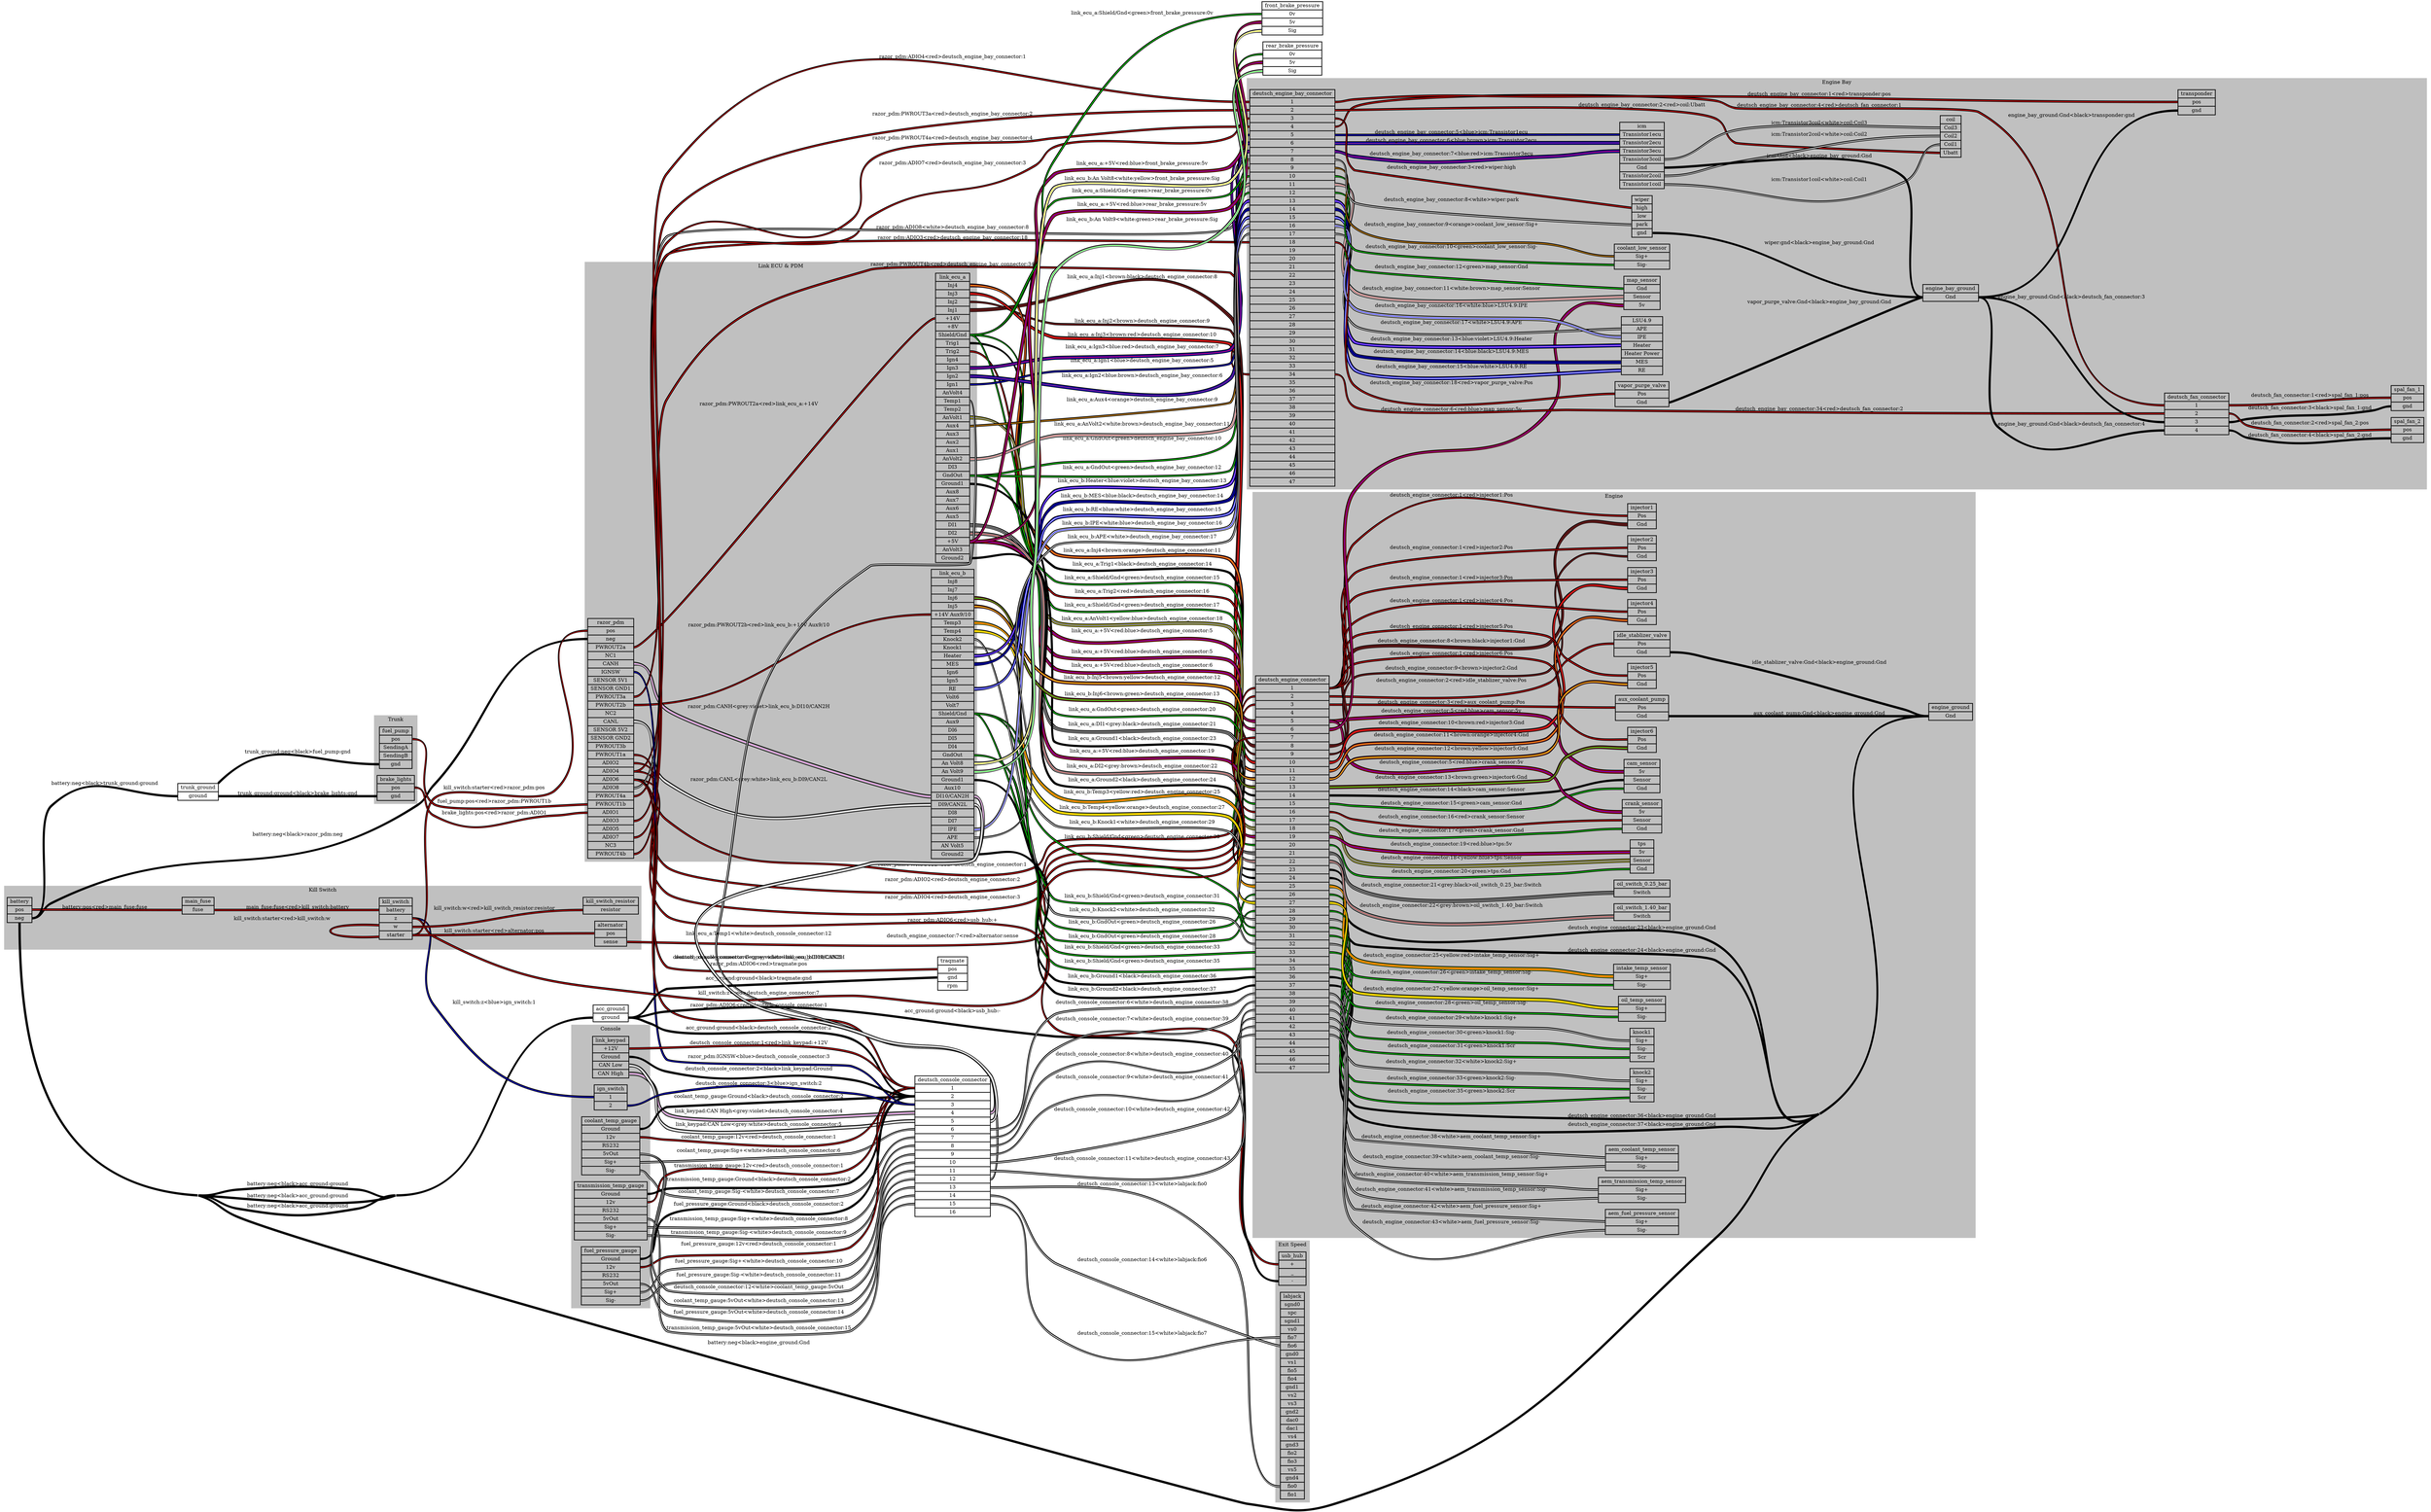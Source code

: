 graph "" {
	graph [bb="0,0,6761,4207.1",
		concentrate=true,
		rankdir=LR,
		ranksep=1.5
	];
	node [label="\N"];
	subgraph cluster_Console {
		graph [bb="1587,687.07,1806,1470.1",
			color=grey,
			label=Console,
			lheight=0.21,
			lp="1696.5,1458.6",
			lwidth=0.79,
			style=filled
		];
		ign_switch	[height=0.97222,
			label="ign_switch | <1> 1 | <2> 2 ",
			pos="1696.5,1270.1",
			rects="1650.5,1281.6,1742.5,1304.6 1650.5,1258.6,1742.5,1281.6 1650.5,1235.6,1742.5,1258.6",
			shape=record,
			style=bold,
			width=1.2778];
		link_keypad	[height=1.6111,
			label="link_keypad | <+12V> +12V | <Ground> Ground | <CAN Low> CAN Low | <CAN High> CAN High ",
			pos="1696.5,1381.1",
			rects="1646,1415.6,1747,1438.6 1646,1392.6,1747,1415.6 1646,1369.6,1747,1392.6 1646,1346.6,1747,1369.6 1646,1323.6,1747,1346.6",
			shape=record,
			style=bold,
			width=1.4028];
		coolant_temp_gauge	[height=2.25,
			label="coolant_temp_gauge | <Ground> Ground | <12v> 12v | <RS232> RS232 | <5vOut> 5vOut | <Sig+> Sig+ | <Sig-> Sig- ",
			pos="1696.5,1136.1",
			rects="1615.5,1193.6,1777.5,1216.6 1615.5,1170.6,1777.5,1193.6 1615.5,1147.6,1777.5,1170.6 1615.5,1124.6,1777.5,1147.6 1615.5,1101.6,1777.5,\
1124.6 1615.5,1078.6,1777.5,1101.6 1615.5,1055.6,1777.5,1078.6",
			shape=record,
			style=bold,
			width=2.25];
		transmission_temp_gauge	[height=2.25,
			label="transmission_temp_gauge | <Ground> Ground | <12v> 12v | <RS232> RS232 | <5vOut> 5vOut | <Sig+> Sig+ | <Sig-> Sig- ",
			pos="1696.5,956.07",
			rects="1595,1013.6,1798,1036.6 1595,990.57,1798,1013.6 1595,967.57,1798,990.57 1595,944.57,1798,967.57 1595,921.57,1798,944.57 1595,898.57,\
1798,921.57 1595,875.57,1798,898.57",
			shape=record,
			style=bold,
			width=2.8194];
		fuel_pressure_gauge	[height=2.25,
			label="fuel_pressure_gauge | <Ground> Ground | <12v> 12v | <RS232> RS232 | <5vOut> 5vOut | <Sig+> Sig+ | <Sig-> Sig- ",
			pos="1696.5,776.07",
			rects="1614.5,833.57,1778.5,856.57 1614.5,810.57,1778.5,833.57 1614.5,787.57,1778.5,810.57 1614.5,764.57,1778.5,787.57 1614.5,741.57,1778.5,\
764.57 1614.5,718.57,1778.5,741.57 1614.5,695.57,1778.5,718.57",
			shape=record,
			style=bold,
			width=2.2778];
	}
	subgraph cluster_Engine {
		graph [bb="3484,777.07,5496.5,2833.1",
			color=grey,
			label=Engine,
			lheight=0.21,
			lp="4490.2,2821.6",
			lwidth=0.71,
			style=filled
		];
		deutsch_engine_connector	[height=15.347,
			label="deutsch_engine_connector | <1> 1 | <2> 2 | <3> 3 | <4> 4 | <5> 5 | <6> 6 | <7> 7 | <8> 8 | <9> 9 | <10> 10 | <11> 11 | <12> 12 | <\
13> 13 | <14> 14 | <15> 15 | <16> 16 | <17> 17 | <18> 18 | <19> 19 | <20> 20 | <21> 21 | <22> 22 | <23> 23 | <24> 24 | <25> 25 | <\
26> 26 | <27> 27 | <28> 28 | <29> 29 | <30> 30 | <31> 31 | <32> 32 | <33> 33 | <34> 34 | <35> 35 | <36> 36 | <37> 37 | <38> 38 | <\
39> 39 | <40> 40 | <41> 41 | <42> 42 | <43> 43 | <44> 44 | <45> 45 | <46> 46 | <47> 47 ",
			pos="3594.5,1715.1",
			rects="3492,2244.1,3697,2267.1 3492,2221.1,3697,2244.1 3492,2198.1,3697,2221.1 3492,2175.1,3697,2198.1 3492,2152.1,3697,2175.1 3492,2129.1,\
3697,2152.1 3492,2106.1,3697,2129.1 3492,2083.1,3697,2106.1 3492,2060.1,3697,2083.1 3492,2037.1,3697,2060.1 3492,2014.1,3697,2037.1 \
3492,1991.1,3697,2014.1 3492,1968.1,3697,1991.1 3492,1945.1,3697,1968.1 3492,1922.1,3697,1945.1 3492,1899.1,3697,1922.1 3492,1876.1,\
3697,1899.1 3492,1853.1,3697,1876.1 3492,1830.1,3697,1853.1 3492,1807.1,3697,1830.1 3492,1784.1,3697,1807.1 3492,1761.1,3697,1784.1 \
3492,1738.1,3697,1761.1 3492,1715.1,3697,1738.1 3492,1692.1,3697,1715.1 3492,1669.1,3697,1692.1 3492,1646.1,3697,1669.1 3492,1623.1,\
3697,1646.1 3492,1600.1,3697,1623.1 3492,1577.1,3697,1600.1 3492,1554.1,3697,1577.1 3492,1531.1,3697,1554.1 3492,1508.1,3697,1531.1 \
3492,1485.1,3697,1508.1 3492,1462.1,3697,1485.1 3492,1439.1,3697,1462.1 3492,1416.1,3697,1439.1 3492,1393.1,3697,1416.1 3492,1370.1,\
3697,1393.1 3492,1347.1,3697,1370.1 3492,1324.1,3697,1347.1 3492,1301.1,3697,1324.1 3492,1278.1,3697,1301.1 3492,1255.1,3697,1278.1 \
3492,1232.1,3697,1255.1 3492,1209.1,3697,1232.1 3492,1186.1,3697,1209.1 3492,1163.1,3697,1186.1",
			shape=record,
			style=bold,
			width=2.8472];
		engine_ground	[height=0.65278,
			label="engine_ground | <Gnd> Gnd ",
			pos="5427.5,2580.1",
			rects="5366.5,2580.1,5488.5,2603.1 5366.5,2557.1,5488.5,2580.1",
			shape=record,
			style=bold,
			width=1.6944];
		deutsch_engine_connector:37 -- engine_ground:Gnd	[color="black:black:black",
			label="deutsch_engine_connector:37<black>engine_ground:Gnd",
			labeltooltip="deutsch_engine_connector:37<black>engine_ground:Gnd",
			lp="4568,1088.6",
			penwidth=2.5,
			pos="3698.5,1404.1 3831.4,1404.1 3665.1,1198.3 3767,1113.1 3852.9,1041.2 4662.3,1073.9 4774,1081.1 4902.3,1089.3 4954.2,1046.3 5061,1118.1"];
		deutsch_engine_connector:23 -- engine_ground:Gnd	[color="black:black:black",
			label="deutsch_engine_connector:23<black>engine_ground:Gnd",
			labeltooltip="deutsch_engine_connector:23<black>engine_ground:Gnd",
			lp="4568,1632.6",
			penwidth=2.5,
			pos="3698.5,1727.1 3753.1,1727.1 3719.3,1651.7 3767,1625.1 3962.6,1516 4580.7,1700.2 4774,1587.1 4984.9,1463.6 4857.8,982.36 5061,1118.1"];
		deutsch_engine_connector:24 -- engine_ground:Gnd	[color="black:black:black",
			label="deutsch_engine_connector:24<black>engine_ground:Gnd",
			labeltooltip="deutsch_engine_connector:24<black>engine_ground:Gnd",
			lp="4568,1569.6",
			penwidth=2.5,
			pos="3698.5,1703.1 3759.5,1703.1 3714.8,1615.6 3767,1584.1 3792.7,1568.5 4277.9,1564.4 4308,1563.1 4359.8,1560.8 4728.8,1566.4 4774,1541.1 \
4972.2,1430 4871.9,992.13 5061,1118.1"];
		deutsch_engine_connector:36 -- engine_ground:Gnd	[color="black:black:black",
			label="deutsch_engine_connector:36<black>engine_ground:Gnd",
			labeltooltip="deutsch_engine_connector:36<black>engine_ground:Gnd",
			lp="4568,1113.6",
			penwidth=2.5,
			pos="3698.5,1427.1 3835.3,1427.1 3660.4,1212.7 3767,1127.1 3795,1104.6 5031.1,1098.1 5061,1118.1"];
		tps	[height=1.2917,
			label="tps | <5v> 5v | <Sensor> Sensor | <Gnd> Gnd ",
			pos="4568,1829.1",
			rects="4535,1852.1,4601,1875.1 4535,1829.1,4601,1852.1 4535,1806.1,4601,1829.1 4535,1783.1,4601,1806.1",
			shape=record,
			style=bold,
			width=0.91667];
		deutsch_engine_connector:20 -- tps:Gnd	[color="black:green:black",
			label="deutsch_engine_connector:20<green>tps:Gnd",
			labeltooltip="deutsch_engine_connector:20<green>tps:Gnd",
			lp="4037.5,1771.6",
			penwidth=2.5,
			pos="3698.5,1796.1 3732.1,1796.1 3734.2,1771.4 3767,1764.1 3884.4,1738 4188.3,1753.1 4308,1764.1 4332.3,1766.3 4337.9,1770.4 4362,1774.1 \
4438.1,1785.5 4457,1794.1 4534,1794.1"];
		deutsch_engine_connector:18 -- tps:Sensor	[color="black:yellow:blue:yellow:black",
			label="deutsch_engine_connector:18<yellow:blue>tps:Sensor",
			labeltooltip="deutsch_engine_connector:18<yellow:blue>tps:Sensor",
			lp="4037.5,1846.6",
			penwidth=2.5,
			pos="3698.5,1842.1 3704.3,1842.1 4528.2,1817.1 4534,1817.1"];
		deutsch_engine_connector:19 -- tps:"5v"	[color="black:red:blue:red:black",
			label="deutsch_engine_connector:19<red:blue>tps:5v",
			labeltooltip="deutsch_engine_connector:19<red:blue>tps:5v",
			lp="4037.5,1812.6",
			penwidth=2.5,
			pos="3698.5,1819.1 3729.6,1819.1 3736.1,1808.2 3767,1805.1 4006.2,1780.9 4068.3,1786.1 4308,1805.1 4409.4,1813.1 4432.3,1841.1 4534,1841.1"];
		cam_sensor	[height=1.2917,
			label="cam_sensor | <5v> 5v | <Sensor> Sensor | <Gnd> Gnd ",
			pos="4568,1940.1",
			rects="4518,1963.1,4618,1986.1 4518,1940.1,4618,1963.1 4518,1917.1,4618,1940.1 4518,1894.1,4618,1917.1",
			shape=record,
			style=bold,
			width=1.3889];
		deutsch_engine_connector:15 -- cam_sensor:Gnd	[color="black:green:black",
			label="deutsch_engine_connector:15<green>cam_sensor:Gnd",
			labeltooltip="deutsch_engine_connector:15<green>cam_sensor:Gnd",
			lp="4037.5,1885.6",
			penwidth=2.5,
			pos="3698.5,1911.1 3732.3,1911.1 3734.1,1885.6 3767,1878.1 3884.2,1851.3 4188,1870.3 4308,1878.1 4332.2,1879.6 4338,1882 4362,1885.1 \
4430.9,1894 4447.5,1905.1 4517,1905.1"];
		deutsch_engine_connector:14 -- cam_sensor:Sensor	[color="black:black:black",
			label="deutsch_engine_connector:14<black>cam_sensor:Sensor",
			labeltooltip="deutsch_engine_connector:14<black>cam_sensor:Sensor",
			lp="4037.5,1923.6",
			penwidth=2.5,
			pos="3698.5,1934.1 3730,1934.1 3735.8,1920.1 3767,1916.1 4005.5,1885.3 4067.7,1909.2 4308,1916.1 4401,1918.7 4424,1928.1 4517,1928.1"];
		deutsch_engine_connector:5 -- cam_sensor:"5v"	[color="black:red:blue:red:black",
			label="deutsch_engine_connector:5<red:blue>cam_sensor:5v",
			labeltooltip="deutsch_engine_connector:5<red:blue>cam_sensor:5v",
			lp="4037.5,2075.6",
			penwidth=2.5,
			pos="3698.5,2141.1 3743,2141.1 3726.6,2086.6 3767,2068.1 3876.4,2017.9 4196.7,2090.8 4308,2045.1 4338,2032.8 4333.7,2011.8 4362,1996.1 \
4424.6,1961.3 4445.4,1952.1 4517,1952.1"];
		crank_sensor	[height=1.2917,
			label="crank_sensor | <5v> 5v | <Sensor> Sensor | <Gnd> Gnd ",
			pos="4568,2051.1",
			rects="4513,2074.1,4623,2097.1 4513,2051.1,4623,2074.1 4513,2028.1,4623,2051.1 4513,2005.1,4623,2028.1",
			shape=record,
			style=bold,
			width=1.5278];
		deutsch_engine_connector:17 -- crank_sensor:Gnd	[color="black:green:black",
			label="deutsch_engine_connector:17<green>crank_sensor:Gnd",
			labeltooltip="deutsch_engine_connector:17<green>crank_sensor:Gnd",
			lp="4037.5,1961.6",
			penwidth=2.5,
			pos="3698.5,1865.1 3740.8,1865.1 3728.1,1914.4 3767,1931.1 3877.6,1978.4 4195,1912.6 4308,1954.1 4336.5,1964.5 4334,1984.3 4362,1996.1 \
4424,2022.1 4444.7,2016.1 4512,2016.1"];
		deutsch_engine_connector:16 -- crank_sensor:Sensor	[color="black:red:black",
			label="deutsch_engine_connector:16<red>crank_sensor:Sensor",
			labeltooltip="deutsch_engine_connector:16<red>crank_sensor:Sensor",
			lp="4037.5,1999.6",
			penwidth=2.5,
			pos="3698.5,1888.1 3745.6,1888.1 3724.7,1948.3 3767,1969.1 3821,1995.5 4248.4,1984 4308,1992.1 4400.2,2004.5 4419,2039.1 4512,2039.1"];
		deutsch_engine_connector:5 -- crank_sensor:"5v"	[color="black:red:blue:red:black",
			label="deutsch_engine_connector:5<red:blue>crank_sensor:5v",
			labeltooltip="deutsch_engine_connector:5<red:blue>crank_sensor:5v",
			lp="4037.5,2147.6",
			penwidth=2.5,
			pos="3698.5,2141.1 3834,2141.1 4174.1,2142 4308,2121.1 4354.6,2113.8 4464.9,2063.1 4512,2063.1"];
		knock1	[height=1.2917,
			label="knock1 | <Sig+> Sig+ | <Sig-> Sig- | <Scr> Scr ",
			pos="4568,1309.1",
			rects="4534.5,1332.1,4601.5,1355.1 4534.5,1309.1,4601.5,1332.1 4534.5,1286.1,4601.5,1309.1 4534.5,1263.1,4601.5,1286.1",
			shape=record,
			style=bold,
			width=0.93056];
		deutsch_engine_connector:31 -- knock1:Scr	[color="black:green:black",
			label="deutsch_engine_connector:31<green>knock1:Scr",
			labeltooltip="deutsch_engine_connector:31<green>knock1:Scr",
			lp="4037.5,1321.6",
			penwidth=2.5,
			pos="3698.5,1542.1 3804.3,1542.1 3683.8,1379.4 3767,1314.1 3783.8,1300.9 4511.7,1274.1 4533,1274.1"];
		deutsch_engine_connector:29 -- knock1:"Sig+"	[color="black:white:black",
			label="deutsch_engine_connector:29<white>knock1:Sig+",
			labeltooltip="deutsch_engine_connector:29<white>knock1:Sig+",
			lp="4037.5,1397.6",
			penwidth=2.5,
			pos="3698.5,1588.1 3791.6,1588.1 3692.3,1445.6 3767,1390.1 3815.3,1354.2 4248.3,1375.5 4308,1368.1 4409.4,1355.5 4430.8,1321.1 4533,1321.1"];
		deutsch_engine_connector:30 -- knock1:"Sig-"	[color="black:green:black",
			label="deutsch_engine_connector:30<green>knock1:Sig-",
			labeltooltip="deutsch_engine_connector:30<green>knock1:Sig-",
			lp="4037.5,1356.6",
			penwidth=2.5,
			pos="3698.5,1565.1 3799.2,1565.1 3686.8,1410 3767,1349.1 3790.9,1330.9 4278,1331.7 4308,1329.1 4408.6,1320.1 4432,1297.1 4533,1297.1"];
		knock2	[height=1.2917,
			label="knock2 | <Sig+> Sig+ | <Sig-> Sig- | <Scr> Scr ",
			pos="4568,1198.1",
			rects="4534.5,1221.1,4601.5,1244.1 4534.5,1198.1,4601.5,1221.1 4534.5,1175.1,4601.5,1198.1 4534.5,1152.1,4601.5,1175.1",
			shape=record,
			style=bold,
			width=0.93056];
		deutsch_engine_connector:35 -- knock2:Scr	[color="black:green:black",
			label="deutsch_engine_connector:35<green>knock2:Scr",
			labeltooltip="deutsch_engine_connector:35<green>knock2:Scr",
			lp="4037.5,1192.6",
			penwidth=2.5,
			pos="3698.5,1450.1 3820.1,1450.1 3671.9,1260.9 3767,1185.1 3900.1,1078.9 4362.7,1163.1 4533,1163.1"];
		deutsch_engine_connector:32 -- knock2:"Sig+"	[color="black:white:black",
			label="deutsch_engine_connector:32<white>knock2:Sig+",
			labeltooltip="deutsch_engine_connector:32<white>knock2:Sig+",
			lp="4037.5,1270.6",
			penwidth=2.5,
			pos="3698.5,1519.1 3816.3,1519.1 3675.3,1336.9 3767,1263.1 3813.9,1225.3 4248,1243.2 4308,1238.1 4408.4,1229.5 4432.2,1210.1 4533,1210.1"];
		deutsch_engine_connector:33 -- knock2:"Sig-"	[color="black:green:black",
			label="deutsch_engine_connector:33<green>knock2:Sig-",
			labeltooltip="deutsch_engine_connector:33<green>knock2:Sig-",
			lp="4037.5,1226.6",
			penwidth=2.5,
			pos="3698.5,1496.1 3825.3,1496.1 3668.5,1299 3767,1219.1 3790.4,1200.1 4278,1201.5 4308,1200.1 4408.1,1195.2 4432.8,1186.1 4533,1186.1"];
		intake_temp_sensor	[height=0.97222,
			label="intake_temp_sensor | <Sig+> Sig+ | <Sig-> Sig- ",
			pos="4568,1497.1",
			rects="4489,1508.6,4647,1531.6 4489,1485.6,4647,1508.6 4489,1462.6,4647,1485.6",
			shape=record,
			style=bold,
			width=2.1944];
		deutsch_engine_connector:26 -- intake_temp_sensor:"Sig-"	[color="black:green:black",
			label="deutsch_engine_connector:26<green>intake_temp_sensor:Sig-",
			labeltooltip="deutsch_engine_connector:26<green>intake_temp_sensor:Sig-",
			lp="4037.5,1517.6",
			penwidth=2.5,
			pos="3698.5,1657.1 3770.6,1657.1 3707.1,1550.1 3767,1510.1 3792,1493.4 4278,1488.8 4308,1487.1 4388.1,1482.5 4407.8,1474.1 4488,1474.1"];
		deutsch_engine_connector:25 -- intake_temp_sensor:"Sig+"	[color="black:yellow:red:yellow:black",
			label="deutsch_engine_connector:25<yellow:red>intake_temp_sensor:Sig+",
			labeltooltip="deutsch_engine_connector:25<yellow:red>intake_temp_sensor:Sig+",
			lp="4037.5,1555.6",
			penwidth=2.5,
			pos="3698.5,1680.1 3764.6,1680.1 3711.3,1583.6 3767,1548.1 3817.7,1515.7 4248.1,1531 4308,1525.1 4388.6,1517.1 4407,1497.1 4488,1497.1"];
		oil_temp_sensor	[height=0.97222,
			label="oil_temp_sensor | <Sig+> Sig+ | <Sig-> Sig- ",
			pos="4568,1409.1",
			rects="4502.5,1420.6,4633.5,1443.6 4502.5,1397.6,4633.5,1420.6 4502.5,1374.6,4633.5,1397.6",
			shape=record,
			style=bold,
			width=1.8194];
		deutsch_engine_connector:28 -- oil_temp_sensor:"Sig-"	[color="black:green:black",
			label="deutsch_engine_connector:28<green>oil_temp_sensor:Sig-",
			labeltooltip="deutsch_engine_connector:28<green>oil_temp_sensor:Sig-",
			lp="4037.5,1440.6",
			penwidth=2.5,
			pos="3698.5,1611.1 3783.3,1611.1 3698.2,1482.6 3767,1433.1 3815.8,1397.9 4248,1414 4308,1409.1 4394.1,1402 4414.6,1386.1 4501,1386.1"];
		deutsch_engine_connector:27 -- oil_temp_sensor:"Sig+"	[color="black:yellow:orange:yellow:black",
			label="deutsch_engine_connector:27<yellow:orange>oil_temp_sensor:Sig+",
			labeltooltip="deutsch_engine_connector:27<yellow:orange>oil_temp_sensor:Sig+",
			lp="4037.5,1475.6",
			penwidth=2.5,
			pos="3698.5,1634.1 3778.3,1634.1 3701.5,1513.7 3767,1468.1 3791.7,1450.9 4278.1,1451.6 4308,1448.1 4394.9,1437.8 4413.5,1409.1 4501,1409.1"];
		"oil_switch_0.25_bar"	[height=0.65278,
			label="oil_switch_0.25_bar | <Switch> Switch ",
			pos="4568,1741.1",
			rects="4490,1741.1,4646,1764.1 4490,1718.1,4646,1741.1",
			shape=record,
			style=bold,
			width=2.1667];
		deutsch_engine_connector:21 -- "oil_switch_0.25_bar":Switch	[color="black:grey:black:grey:black",
			label="deutsch_engine_connector:21<grey:black>oil_switch_0.25_bar:Switch",
			labeltooltip="deutsch_engine_connector:21<grey:black>oil_switch_0.25_bar:Switch",
			lp="4037.5,1733.6",
			penwidth=2.5,
			pos="3698.5,1773.1 3735.4,1773.1 3731.7,1737 3767,1726.1 3881.8,1690.5 4187.8,1725.1 4308,1726.1 4388.5,1726.7 4408.5,1729.1 4489,1729.1"];
		"oil_switch_1.40_bar"	[height=0.65278,
			label="oil_switch_1.40_bar | <Switch> Switch ",
			pos="4568,1676.1",
			rects="4490,1676.1,4646,1699.1 4490,1653.1,4646,1676.1",
			shape=record,
			style=bold,
			width=2.1667];
		deutsch_engine_connector:22 -- "oil_switch_1.40_bar":Switch	[color="black:grey:brown:grey:black",
			label="deutsch_engine_connector:22<grey:brown>oil_switch_1.40_bar:Switch",
			labeltooltip="deutsch_engine_connector:22<grey:brown>oil_switch_1.40_bar:Switch",
			lp="4037.5,1697.6",
			penwidth=2.5,
			pos="3698.5,1750.1 3739,1750.1 3729.4,1705 3767,1690.1 4065.5,1571.7 4167.9,1664.1 4489,1664.1"];
		idle_stablizer_valve	[height=0.97222,
			label="idle_stablizer_valve | <Pos> Pos | <Gnd> Gnd ",
			pos="4568,2767.1",
			rects="4490,2778.6,4646,2801.6 4490,2755.6,4646,2778.6 4490,2732.6,4646,2755.6",
			shape=record,
			style=bold,
			width=2.1667];
		deutsch_engine_connector:2 -- idle_stablizer_valve:Pos	[color="black:red:black",
			label="deutsch_engine_connector:2<red>idle_stablizer_valve:Pos",
			labeltooltip="deutsch_engine_connector:2<red>idle_stablizer_valve:Pos",
			lp="4037.5,2451.6",
			penwidth=2.5,
			pos="3698.5,2210.1 3795.4,2210.1 3689.9,2358.4 3767,2417.1 3814.9,2453.5 4262.5,2404.6 4308,2444.1 4403.4,2526.8 4279.3,2627.6 4362,2723.1 \
4401.1,2768.2 4429.3,2767.1 4489,2767.1"];
		aux_coolant_pump	[height=0.97222,
			label="aux_coolant_pump | <Pos> Pos | <Gnd> Gnd ",
			pos="4568,2591.1",
			rects="4494,2602.6,4642,2625.6 4494,2579.6,4642,2602.6 4494,2556.6,4642,2579.6",
			shape=record,
			style=bold,
			width=2.0556];
		deutsch_engine_connector:3 -- aux_coolant_pump:Pos	[color="black:red:black",
			label="deutsch_engine_connector:3<red>aux_coolant_pump:Pos",
			labeltooltip="deutsch_engine_connector:3<red>aux_coolant_pump:Pos",
			lp="4037.5,2375.6",
			penwidth=2.5,
			pos="3698.5,2187.1 3776.7,2187.1 3702.6,2304.7 3767,2349.1 3816.5,2383.2 4260.4,2331.4 4308,2368.1 4373.8,2418.8 4304.2,2487.4 4362,2547.1 \
4404.8,2591.2 4431.6,2591.1 4493,2591.1"];
		aem_coolant_temp_sensor	[height=0.97222,
			label="aem_coolant_temp_sensor | <Sig+> Sig+ | <Sig-> Sig- ",
			pos="4568,996.07",
			rects="4466.5,1007.6,4669.5,1030.6 4466.5,984.57,4669.5,1007.6 4466.5,961.57,4669.5,984.57",
			shape=record,
			style=bold,
			width=2.8194];
		deutsch_engine_connector:39 -- aem_coolant_temp_sensor:"Sig-"	[color="black:white:black",
			label="deutsch_engine_connector:39<white>aem_coolant_temp_sensor:Sig-",
			labeltooltip="deutsch_engine_connector:39<white>aem_coolant_temp_sensor:Sig-",
			lp="4037.5,1007.6",
			penwidth=2.5,
			pos="3698.5,1358.1 3860.5,1358.1 3644.2,1105.7 3767,1000.1 3825.8,949.46 4387.4,973.07 4465,973.07"];
		deutsch_engine_connector:38 -- aem_coolant_temp_sensor:"Sig+"	[color="black:white:black",
			label="deutsch_engine_connector:38<white>aem_coolant_temp_sensor:Sig+",
			labeltooltip="deutsch_engine_connector:38<white>aem_coolant_temp_sensor:Sig+",
			lp="4037.5,1054.6",
			penwidth=2.5,
			pos="3698.5,1381.1 3850,1381.1 3652.5,1146.3 3767,1047.1 3812.5,1007.6 4248,1020.5 4308,1015.1 4378,1008.8 4394.7,996.07 4465,996.07"];
		aem_transmission_temp_sensor	[height=0.97222,
			label="aem_transmission_temp_sensor | <Sig+> Sig+ | <Sig-> Sig- ",
			pos="4568,908.07",
			rects="4446.5,919.57,4689.5,942.57 4446.5,896.57,4689.5,919.57 4446.5,873.57,4689.5,896.57",
			shape=record,
			style=bold,
			width=3.375];
		deutsch_engine_connector:41 -- aem_transmission_temp_sensor:"Sig-"	[color="black:white:black",
			label="deutsch_engine_connector:41<white>aem_transmission_temp_sensor:Sig-",
			labeltooltip="deutsch_engine_connector:41<white>aem_transmission_temp_sensor:Sig-",
			lp="4037.5,913.57",
			penwidth=2.5,
			pos="3698.5,1312.1 3790,1312.1 3698,966.21 3767,906.07 3795.4,881.3 4407.3,885.07 4445,885.07"];
		deutsch_engine_connector:40 -- aem_transmission_temp_sensor:"Sig+"	[color="black:white:black",
			label="deutsch_engine_connector:40<white>aem_transmission_temp_sensor:Sig+",
			labeltooltip="deutsch_engine_connector:40<white>aem_transmission_temp_sensor:Sig+",
			lp="4037.5,955.57",
			penwidth=2.5,
			pos="3698.5,1335.1 3873.2,1335.1 3636,1063.6 3767,948.07 3789.6,928.16 4278,923.24 4308,921.07 4369,916.65 4383.8,908.07 4445,908.07"];
		aem_fuel_pressure_sensor	[height=0.97222,
			label="aem_fuel_pressure_sensor | <Sig+> Sig+ | <Sig-> Sig- ",
			pos="4568,820.07",
			rects="4466,831.57,4670,854.57 4466,808.57,4670,831.57 4466,785.57,4670,808.57",
			shape=record,
			style=bold,
			width=2.8333];
		deutsch_engine_connector:43 -- aem_fuel_pressure_sensor:"Sig-"	[color="black:white:black",
			label="deutsch_engine_connector:43<white>aem_fuel_pressure_sensor:Sig-",
			labeltooltip="deutsch_engine_connector:43<white>aem_fuel_pressure_sensor:Sig-",
			lp="4037.5,831.57",
			penwidth=2.5,
			pos="3698.5,1266.1 3797.9,1266.1 3692.8,890.19 3767,824.07 3998.8,617.53 4154.5,797.07 4465,797.07"];
		deutsch_engine_connector:42 -- aem_fuel_pressure_sensor:"Sig+"	[color="black:white:black",
			label="deutsch_engine_connector:42<white>aem_fuel_pressure_sensor:Sig+",
			labeltooltip="deutsch_engine_connector:42<white>aem_fuel_pressure_sensor:Sig+",
			lp="4037.5,872.57",
			penwidth=2.5,
			pos="3698.5,1289.1 3793.9,1289.1 3695.8,928.67 3767,865.07 3789.4,845.02 4278,841.6 4308,839.07 4378,833.15 4394.7,820.07 4465,820.07"];
		injector1	[height=0.97222,
			label="injector1 | <Pos> Pos | <Gnd> Gnd ",
			pos="4568,2679.1",
			rects="4528,2690.6,4608,2713.6 4528,2667.6,4608,2690.6 4528,2644.6,4608,2667.6",
			shape=record,
			style=bold,
			width=1.1111];
		deutsch_engine_connector:8 -- injector1:Gnd	[color="black:brown:black:brown:black",
			label="deutsch_engine_connector:8<brown:black>injector1:Gnd",
			labeltooltip="deutsch_engine_connector:8<brown:black>injector1:Gnd",
			lp="4037.5,2337.6",
			penwidth=2.5,
			pos="3698.5,2072.1 3809,2072.1 3679.9,2243 3767,2311.1 3814.4,2348.1 4262.6,2290.6 4308,2330.1 4411.9,2420.4 4262.3,2540.1 4362,2635.1 \
4415.5,2686.1 4453.1,2656.1 4527,2656.1"];
		deutsch_engine_connector:1 -- injector1:Pos	[color="black:red:black",
			label="deutsch_engine_connector:1<red>injector1:Pos",
			labeltooltip="deutsch_engine_connector:1<red>injector1:Pos",
			lp="4037.5,2727.6",
			penwidth=2.5,
			pos="3698.5,2233.1 3858.8,2233.1 3649.8,2477.8 3767,2587.1 4015.9,2819 4186.8,2679.1 4527,2679.1"];
		injector2	[height=0.97222,
			label="injector2 | <Pos> Pos | <Gnd> Gnd ",
			pos="4568,2503.1",
			rects="4528,2514.6,4608,2537.6 4528,2491.6,4608,2514.6 4528,2468.6,4608,2491.6",
			shape=record,
			style=bold,
			width=1.1111];
		deutsch_engine_connector:9 -- injector2:Gnd	[color="black:brown:black",
			label="deutsch_engine_connector:9<brown>injector2:Gnd",
			labeltooltip="deutsch_engine_connector:9<brown>injector2:Gnd",
			lp="4037.5,2303.6",
			penwidth=2.5,
			pos="3698.5,2049.1 3802.6,2049.1 3684.6,2209.4 3767,2273.1 3814.6,2309.9 4260,2259.8 4308,2296.1 4368.9,2342.1 4303.1,2410.6 4362,2459.1 \
4419.1,2506.1 4453.1,2480.1 4527,2480.1"];
		deutsch_engine_connector:1 -- injector2:Pos	[color="black:red:black",
			label="deutsch_engine_connector:1<red>injector2:Pos",
			labeltooltip="deutsch_engine_connector:1<red>injector2:Pos",
			lp="4037.5,2575.6",
			penwidth=2.5,
			pos="3698.5,2233.1 3835.3,2233.1 3660.1,2447.8 3767,2533.1 3861,2608 4188.1,2541.2 4308,2533.1 4406,2526.4 4428.8,2503.1 4527,2503.1"];
		injector3	[height=0.97222,
			label="injector3 | <Pos> Pos | <Gnd> Gnd ",
			pos="4568,2239.1",
			rects="4528,2250.6,4608,2273.6 4528,2227.6,4608,2250.6 4528,2204.6,4608,2227.6",
			shape=record,
			style=bold,
			width=1.1111];
		deutsch_engine_connector:10 -- injector3:Gnd	[color="black:brown:red:brown:black",
			label="deutsch_engine_connector:10<brown:red>injector3:Gnd",
			labeltooltip="deutsch_engine_connector:10<brown:red>injector3:Gnd",
			lp="4037.5,2109.6",
			penwidth=2.5,
			pos="3698.5,2026.1 3738.1,2026.1 3730,2068.9 3767,2083.1 3823.2,2104.5 4256.4,2071.1 4308,2102.1 4349,2126.6 4322.2,2168.6 4362,2195.1 \
4423.6,2235.9 4453.1,2216.1 4527,2216.1"];
		deutsch_engine_connector:1 -- injector3:Pos	[color="black:red:black",
			label="deutsch_engine_connector:1<red>injector3:Pos",
			labeltooltip="deutsch_engine_connector:1<red>injector3:Pos",
			lp="4037.5,2405.6",
			penwidth=2.5,
			pos="3698.5,2233.1 3773.4,2233.1 3704.2,2346.3 3767,2387.1 3792.2,2403.4 4282.3,2402.7 4308,2387.1 4352.5,2360 4321.4,2315.7 4362,2283.1 \
4421.2,2235.6 4451.1,2239.1 4527,2239.1"];
		injector4	[height=0.97222,
			label="injector4 | <Pos> Pos | <Gnd> Gnd ",
			pos="4568,2415.1",
			rects="4528,2426.6,4608,2449.6 4528,2403.6,4608,2426.6 4528,2380.6,4608,2403.6",
			shape=record,
			style=bold,
			width=1.1111];
		deutsch_engine_connector:11 -- injector4:Gnd	[color="black:brown:orange:brown:black",
			label="deutsch_engine_connector:11<brown:orange>injector4:Gnd",
			labeltooltip="deutsch_engine_connector:11<brown:orange>injector4:Gnd",
			lp="4037.5,2265.6",
			penwidth=2.5,
			pos="3698.5,2003.1 3806,2003.1 3682.3,2168.9 3767,2235.1 3814.4,2272.1 4257.8,2224.9 4308,2258.1 4354.4,2288.7 4316.9,2338.5 4362,2371.1 \
4421.9,2414.4 4453.1,2392.1 4527,2392.1"];
		deutsch_engine_connector:1 -- injector4:Pos	[color="black:red:black",
			label="deutsch_engine_connector:1<red>injector4:Pos",
			labeltooltip="deutsch_engine_connector:1<red>injector4:Pos",
			lp="4037.5,2521.6",
			penwidth=2.5,
			pos="3698.5,2233.1 3818.4,2233.1 3672,2420.8 3767,2494.1 3814.6,2530.8 4250.4,2511.1 4308,2494.1 4335.4,2486 4335.9,2470.7 4362,2459.1 \
4431.4,2428.3 4451.1,2415.1 4527,2415.1"];
		injector5	[height=0.97222,
			label="injector5 | <Pos> Pos | <Gnd> Gnd ",
			pos="4568,2327.1",
			rects="4528,2338.6,4608,2361.6 4528,2315.6,4608,2338.6 4528,2292.6,4608,2315.6",
			shape=record,
			style=bold,
			width=1.1111];
		deutsch_engine_connector:12 -- injector5:Gnd	[color="black:brown:yellow:brown:black",
			label="deutsch_engine_connector:12<brown:yellow>injector5:Gnd",
			labeltooltip="deutsch_engine_connector:12<brown:yellow>injector5:Gnd",
			lp="4037.5,2227.6",
			penwidth=2.5,
			pos="3698.5,1980.1 3799.6,1980.1 3686.7,2135.6 3767,2197.1 3814.8,2233.7 4253.9,2193.8 4308,2220.1 4341.2,2236.2 4329.5,2265.6 4362,2283.1 \
4427.1,2318.1 4453.1,2304.1 4527,2304.1"];
		deutsch_engine_connector:1 -- injector5:Pos	[color="black:red:black",
			label="deutsch_engine_connector:1<red>injector5:Pos",
			labeltooltip="deutsch_engine_connector:1<red>injector5:Pos",
			lp="4037.5,2482.6",
			penwidth=2.5,
			pos="3698.5,2233.1 3805.2,2233.1 3681.5,2399.3 3767,2463.1 3791.1,2481 4281.9,2478 4308,2463.1 4349.1,2439.5 4324.3,2399.8 4362,2371.1 \
4422.4,2325.1 4451.1,2327.1 4527,2327.1"];
		injector6	[height=0.97222,
			label="injector6 | <Pos> Pos | <Gnd> Gnd ",
			pos="4568,2151.1",
			rects="4528,2162.6,4608,2185.6 4528,2139.6,4608,2162.6 4528,2116.6,4608,2139.6",
			shape=record,
			style=bold,
			width=1.1111];
		deutsch_engine_connector:13 -- injector6:Gnd	[color="black:brown:green:brown:black",
			label="deutsch_engine_connector:13<brown:green>injector6:Gnd",
			labeltooltip="deutsch_engine_connector:13<brown:green>injector6:Gnd",
			lp="4037.5,2033.6",
			penwidth=2.5,
			pos="3698.5,1957.1 3736.2,1957.1 3731.4,1994.8 3767,2007.1 3823.8,2026.7 4255.5,1996.8 4308,2026.1 4345.8,2047.2 4325.2,2084.3 4362,2107.1 \
4424.8,2146 4453.1,2128.1 4527,2128.1"];
		deutsch_engine_connector:1 -- injector6:Pos	[color="black:red:black",
			label="deutsch_engine_connector:1<red>injector6:Pos",
			labeltooltip="deutsch_engine_connector:1<red>injector6:Pos",
			lp="4037.5,2189.6",
			penwidth=2.5,
			pos="3698.5,2233.1 3736.5,2233.1 3731.2,2194.7 3767,2182.1 3772,2180.3 4521.7,2151.1 4527,2151.1"];
		idle_stablizer_valve:Gnd -- engine_ground:Gnd	[color="black:black:black",
			label="idle_stablizer_valve:Gnd<black>engine_ground:Gnd",
			labeltooltip="idle_stablizer_valve:Gnd<black>engine_ground:Gnd",
			lp="5062,2715.6",
			penwidth=2.5,
			pos="4647,2744.1 4704.2,2744.1 4718,2735 4774,2723.1 5008.5,2673.2 5064.4,2648.9 5296,2587.1 5326.9,2578.8 5333.5,2568.1 5365.5,2568.1"];
		aux_coolant_pump:Gnd -- engine_ground:Gnd	[color="black:black:black",
			label="aux_coolant_pump:Gnd<black>engine_ground:Gnd",
			labeltooltip="aux_coolant_pump:Gnd<black>engine_ground:Gnd",
			lp="5062,2575.6",
			penwidth=2.5,
			pos="4643,2568.1 4964.1,2568.1 5044.4,2568.1 5365.5,2568.1"];
	}
	subgraph "cluster_Exit Speed" {
		graph [bb="3547.5,42.068,3642.5,769.07",
			color=grey,
			label="Exit Speed",
			lheight=0.21,
			lp="3595,757.57",
			lwidth=1.10,
			style=filled
		];
		labjack	[height=8,
			label="labjack | <sgnd0> sgnd0 | < spc>  spc | < sgnd1>  sgnd1 | < vs0>  vs0 | <fio7> fio7 | < fio6>  fio6 | < gnd0>  gnd0 | < vs1>  vs1 | <\
fio5> fio5 | < fio4>  fio4 | < gnd1>  gnd1 | < vs2>  vs2 | <vs3> vs3 | < gnd2>  gnd2 | < dac0>  dac0 | < dac1>  dac1 | <vs4> vs4 | < \
gnd3>  gnd3 | < fio2>  fio2 | < fio3>  fio3 | <vs5> vs5 | < gnd4>  gnd4 | < fio0>  fio0 | < fio1>  fio1 ",
			pos="3594.5,338.07",
			rects="3561,602.57,3628,625.57 3561,579.57,3628,602.57 3561,556.57,3628,579.57 3561,533.57,3628,556.57 3561,510.57,3628,533.57 3561,487.57,\
3628,510.57 3561,464.57,3628,487.57 3561,441.57,3628,464.57 3561,418.57,3628,441.57 3561,395.57,3628,418.57 3561,372.57,3628,395.57 \
3561,349.57,3628,372.57 3561,326.57,3628,349.57 3561,303.57,3628,326.57 3561,280.57,3628,303.57 3561,257.57,3628,280.57 3561,234.57,\
3628,257.57 3561,211.57,3628,234.57 3561,188.57,3628,211.57 3561,165.57,3628,188.57 3561,142.57,3628,165.57 3561,119.57,3628,142.57 \
3561,96.568,3628,119.57 3561,73.568,3628,96.568 3561,50.568,3628,73.568",
			shape=record,
			style=bold,
			width=0.93056];
		usb_hub	[height=1.2917,
			label="usb_hub | <+> + | <_> _ | <-> - ",
			pos="3594.5,691.07",
			rects="3556.5,714.07,3632.5,737.07 3556.5,691.07,3632.5,714.07 3556.5,668.07,3632.5,691.07 3556.5,645.07,3632.5,668.07",
			shape=record,
			style=bold,
			width=1.0556];
	}
	subgraph "cluster_Link ECU & PDM" {
		graph [bb="1624.5,1808.1,2716,3477.1",
			color=grey,
			label="Link ECU & PDM",
			lheight=0.21,
			lp="2170.2,3465.6",
			lwidth=1.75,
			style=filled
		];
		razor_pdm	[height=9.2778,
			label="razor_pdm | <pos> pos | <neg> neg | <PWROUT2a> PWROUT2a | <NC1> NC1 | <CANH> CANH | <IGNSW> IGNSW | <SENSOR 5V1> SENSOR 5V1 | <SENSOR \
GND1> SENSOR GND1 | <PWROUT3a> PWROUT3a | <PWROUT2b> PWROUT2b | <NC2> NC2 | <CANL> CANL | <SENSOR 5V2> SENSOR 5V2 | <SENSOR GND2> \
SENSOR GND2 | <PWROUT3b> PWROUT3b | <PWROUT1a> PWROUT1a | <ADIO2> ADIO2 | <ADIO4> ADIO4 | <ADIO6> ADIO6 | <ADIO8> ADIO8 | <PWROUT4a> \
PWROUT4a | <PWROUT1b> PWROUT1b | <ADIO1> ADIO1 | <ADIO3> ADIO3 | <ADIO5> ADIO5 | <ADIO7> ADIO7 | <NC3> NC3 | <PWROUT4b> PWROUT4b ",
			pos="1696.5,2150.1",
			rects="1632.5,2460.6,1760.5,2483.6 1632.5,2437.6,1760.5,2460.6 1632.5,2414.6,1760.5,2437.6 1632.5,2391.6,1760.5,2414.6 1632.5,2368.6,1760.5,\
2391.6 1632.5,2345.6,1760.5,2368.6 1632.5,2322.6,1760.5,2345.6 1632.5,2299.6,1760.5,2322.6 1632.5,2276.6,1760.5,2299.6 1632.5,2253.6,\
1760.5,2276.6 1632.5,2230.6,1760.5,2253.6 1632.5,2207.6,1760.5,2230.6 1632.5,2184.6,1760.5,2207.6 1632.5,2161.6,1760.5,2184.6 1632.5,\
2138.6,1760.5,2161.6 1632.5,2115.6,1760.5,2138.6 1632.5,2092.6,1760.5,2115.6 1632.5,2069.6,1760.5,2092.6 1632.5,2046.6,1760.5,2069.6 \
1632.5,2023.6,1760.5,2046.6 1632.5,2000.6,1760.5,2023.6 1632.5,1977.6,1760.5,2000.6 1632.5,1954.6,1760.5,1977.6 1632.5,1931.6,1760.5,\
1954.6 1632.5,1908.6,1760.5,1931.6 1632.5,1885.6,1760.5,1908.6 1632.5,1862.6,1760.5,1885.6 1632.5,1839.6,1760.5,1862.6 1632.5,1816.6,\
1760.5,1839.6",
			shape=record,
			style=bold,
			width=1.7778];
		link_ecu_a	[height=11.194,
			label="link_ecu_a | <Inj4> Inj4 | <Inj3> Inj3 | <Inj2> Inj2 | <Inj1> Inj1 | <+14V> +14V | <+8V> +8V | <Shield/Gnd> Shield/Gnd | <Trig1> \
Trig1 | <Trig2> Trig2 | <Ign4> Ign4 | <Ign3> Ign3 | <Ign2> Ign2 | <Ign1> Ign1 | <AnVolt4> AnVolt4 | <Temp1> Temp1 | <Temp2> Temp2 | <\
AnVolt1> AnVolt1 | <Aux4> Aux4 | <Aux3> Aux3 | <Aux2> Aux2 | <Aux1> Aux1 | <AnVolt2> AnVolt2 | <DI3> DI3 | <GndOut> GndOut | <Ground1> \
Ground1 | <Aux8> Aux8 | <Aux7> Aux7 | <Aux6> Aux6 | <Aux5> Aux5 | <DI1> DI1 | <DI2> DI2 | <+5V> +5V | <AnVolt3> AnVolt3 | <Ground2> \
Ground2 ",
			pos="2648.5,3043.1",
			rects="2601,3422.6,2696,3445.6 2601,3399.6,2696,3422.6 2601,3376.6,2696,3399.6 2601,3353.6,2696,3376.6 2601,3330.6,2696,3353.6 2601,3307.6,\
2696,3330.6 2601,3284.6,2696,3307.6 2601,3261.6,2696,3284.6 2601,3238.6,2696,3261.6 2601,3215.6,2696,3238.6 2601,3192.6,2696,3215.6 \
2601,3169.6,2696,3192.6 2601,3146.6,2696,3169.6 2601,3123.6,2696,3146.6 2601,3100.6,2696,3123.6 2601,3077.6,2696,3100.6 2601,3054.6,\
2696,3077.6 2601,3031.6,2696,3054.6 2601,3008.6,2696,3031.6 2601,2985.6,2696,3008.6 2601,2962.6,2696,2985.6 2601,2939.6,2696,2962.6 \
2601,2916.6,2696,2939.6 2601,2893.6,2696,2916.6 2601,2870.6,2696,2893.6 2601,2847.6,2696,2870.6 2601,2824.6,2696,2847.6 2601,2801.6,\
2696,2824.6 2601,2778.6,2696,2801.6 2601,2755.6,2696,2778.6 2601,2732.6,2696,2755.6 2601,2709.6,2696,2732.6 2601,2686.6,2696,2709.6 \
2601,2663.6,2696,2686.6 2601,2640.6,2696,2663.6",
			shape=record,
			style=bold,
			width=1.3194];
		razor_pdm:PWROUT2a -- link_ecu_a:"+14V"	[color="black:red:black",
			label="razor_pdm:PWROUT2a<red>link_ecu_a:+14V",
			labeltooltip="razor_pdm:PWROUT2a<red>link_ecu_a:+14V",
			lp="2109,3230.6",
			penwidth=2.5,
			pos="1761.5,2403.1 2313.3,2403.1 2047.7,3319.1 2599.5,3319.1"];
		link_ecu_b	[height=11.194,
			label="link_ecu_b | <Inj8> Inj8 | <Inj7> Inj7 | <Inj6> Inj6 | <Inj5> Inj5 | <+14V Aux9/10> +14V Aux9/10 | <Temp3> Temp3 | <Temp4> Temp4 | <\
Knock2> Knock2 | <Knock1> Knock1 | <Heater> Heater | <MES> MES | <Ign6> Ign6 | <Ign5> Ign5 | <RE> RE | <Volt6> Volt6 | <Volt7> Volt7 | <\
Shield/Gnd> Shield/Gnd | <Aux9> Aux9 | <DI6> DI6 | <DI5> DI5 | <DI4> DI4 | <GndOut> GndOut | <An Volt8> An Volt8 | <An Volt9> An \
Volt9 | <Ground1> Ground1 | <Aux10> Aux10 | <DI10/CAN2H> DI10/CAN2H | <DI9/CAN2L> DI9/CAN2L | <DI8> DI8 | <DI7> DI7 | <IPE> IPE | <\
APE> APE | <AN Volt5> AN Volt5 | <Ground2> Ground2 ",
			pos="2648.5,2219.1",
			rects="2589,2598.6,2708,2621.6 2589,2575.6,2708,2598.6 2589,2552.6,2708,2575.6 2589,2529.6,2708,2552.6 2589,2506.6,2708,2529.6 2589,2483.6,\
2708,2506.6 2589,2460.6,2708,2483.6 2589,2437.6,2708,2460.6 2589,2414.6,2708,2437.6 2589,2391.6,2708,2414.6 2589,2368.6,2708,2391.6 \
2589,2345.6,2708,2368.6 2589,2322.6,2708,2345.6 2589,2299.6,2708,2322.6 2589,2276.6,2708,2299.6 2589,2253.6,2708,2276.6 2589,2230.6,\
2708,2253.6 2589,2207.6,2708,2230.6 2589,2184.6,2708,2207.6 2589,2161.6,2708,2184.6 2589,2138.6,2708,2161.6 2589,2115.6,2708,2138.6 \
2589,2092.6,2708,2115.6 2589,2069.6,2708,2092.6 2589,2046.6,2708,2069.6 2589,2023.6,2708,2046.6 2589,2000.6,2708,2023.6 2589,1977.6,\
2708,2000.6 2589,1954.6,2708,1977.6 2589,1931.6,2708,1954.6 2589,1908.6,2708,1931.6 2589,1885.6,2708,1908.6 2589,1862.6,2708,1885.6 \
2589,1839.6,2708,1862.6 2589,1816.6,2708,1839.6",
			shape=record,
			style=bold,
			width=1.6528];
		razor_pdm:PWROUT2b -- link_ecu_b:"+14V Aux9/10"	[color="black:red:black",
			label="razor_pdm:PWROUT2b<red>link_ecu_b:+14V Aux9/10",
			labeltooltip="razor_pdm:PWROUT2b<red>link_ecu_b:+14V Aux9/10",
			lp="2109,2289.6",
			penwidth=2.5,
			pos="1761.5,2242.1 2030.8,2242.1 2119.7,2173.3 2366,2282.1 2490.9,2337.3 2450.9,2495.1 2587.5,2495.1"];
		razor_pdm:CANH -- link_ecu_b:"DI10/CAN2H"	[color="black:grey:violet:grey:black",
			label="razor_pdm:CANH<grey:violet>link_ecu_b:DI10/CAN2H",
			labeltooltip="razor_pdm:CANH<grey:violet>link_ecu_b:DI10/CAN2H",
			lp="2109,2384.6",
			penwidth=2.5,
			pos="1761.5,2357.1 2031.5,2357.1 2132.1,2432 2366,2297.1 2512.1,2212.8 2418.9,1989.1 2587.5,1989.1"];
		razor_pdm:CANL -- link_ecu_b:"DI9/CAN2L"	[color="black:grey:white:grey:black",
			label="razor_pdm:CANL<grey:white>link_ecu_b:DI9/CAN2L",
			labeltooltip="razor_pdm:CANL<grey:white>link_ecu_b:DI9/CAN2L",
			lp="2109,2196.6",
			penwidth=2.5,
			pos="1761.5,2196.1 2142.6,2196.1 2206.4,1966.1 2587.5,1966.1"];
	}
	subgraph "cluster_Kill Switch" {
		graph [bb="8,496.07,1781.5,670.07",
			color=grey,
			label="Kill Switch",
			lheight=0.21,
			lp="894.75,658.57",
			lwidth=1.08,
			style=filled
		];
		battery	[height=0.97222,
			label="battery | <pos> pos | <neg> neg ",
			pos="50.5,604.07",
			rects="16,615.57,85,638.57 16,592.57,85,615.57 16,569.57,85,592.57",
			shape=record,
			style=bold,
			width=0.95833];
		main_fuse	[height=0.65278,
			label="main_fuse | <fuse> fuse ",
			pos="547.5,615.07",
			rects="503,615.07,592,638.07 503,592.07,592,615.07",
			shape=record,
			style=bold,
			width=1.2361];
		battery:pos -- main_fuse:fuse	[color="black:red:black",
			label="battery:pos<red>main_fuse:fuse",
			labeltooltip="battery:pos<red>main_fuse:fuse",
			lp="288,610.57",
			penwidth=2.5,
			pos="85,604.07 270.11,604.07 316.39,603.07 501.5,603.07"];
		kill_switch	[height=1.6111,
			label="kill_switch | <battery> battery | <z> z | <w> w | <starter> starter ",
			pos="1098,581.07",
			rects="1052,615.57,1144,638.57 1052,592.57,1144,615.57 1052,569.57,1144,592.57 1052,546.57,1144,569.57 1052,523.57,1144,546.57",
			shape=record,
			style=bold,
			width=1.2778];
		main_fuse:fuse -- kill_switch:battery	[color="black:red:black",
			label="main_fuse:fuse<red>kill_switch:battery",
			labeltooltip="main_fuse:fuse<red>kill_switch:battery",
			lp="825,610.57",
			penwidth=2.5,
			pos="593.5,603.07 796.83,603.07 847.67,604.07 1051,604.07"];
		kill_switch:starter -- kill_switch:w	[color="black:red:black",
			label="kill_switch:starter<red>kill_switch:w",
			labeltooltip="kill_switch:starter<red>kill_switch:w",
			lp="781.5,581.07",
			penwidth=2.5,
			pos="1051.8,530.6 990.43,527.03 916,530.51 916,546.57 916,562.62 990.43,566.1 1051.8,562.54"];
		alternator	[height=0.97222,
			label="alternator | <pos> pos | <sense> sense ",
			pos="1696.5,539.07",
			rects="1652,550.57,1741,573.57 1652,527.57,1741,550.57 1652,504.57,1741,527.57",
			shape=record,
			style=bold,
			width=1.2361];
		kill_switch:starter -- alternator:pos	[color="black:red:black",
			label="kill_switch:starter<red>alternator:pos",
			labeltooltip="kill_switch:starter<red>alternator:pos",
			lp="1372.5,545.57",
			penwidth=2.5,
			pos="1145,535.07 1369.7,535.07 1425.8,539.07 1650.5,539.07"];
		kill_switch_resistor	[height=0.65278,
			label="kill_switch_resistor | <resistor> resistor ",
			pos="1696.5,615.07",
			rects="1619.5,615.07,1773.5,638.07 1619.5,592.07,1773.5,615.07",
			shape=record,
			style=bold,
			width=2.1389];
		kill_switch:w -- kill_switch_resistor:resistor	[color="black:red:black",
			label="kill_switch:w<red>kill_switch_resistor:resistor",
			labeltooltip="kill_switch:w<red>kill_switch_resistor:resistor",
			lp="1372.5,607.57",
			penwidth=2.5,
			pos="1145,558.07 1356.4,558.07 1407.1,603.07 1618.5,603.07"];
	}
	subgraph "cluster_Engine Bay" {
		graph [bb="3468,3054.1,6753,4199.1",
			color=grey,
			label="Engine Bay",
			lheight=0.21,
			lp="5110.5,4187.6",
			lwidth=1.14,
			style=filled
		];
		deutsch_engine_bay_connector	[height=15.347,
			label="deutsch_engine_bay_connector | <1> 1 | <2> 2 | <3> 3 | <4> 4 | <5> 5 | <6> 6 | <7> 7 | <8> 8 | <9> 9 | <10> 10 | <11> 11 | <12> \
12 | <13> 13 | <14> 14 | <15> 15 | <16> 16 | <17> 17 | <18> 18 | <19> 19 | <20> 20 | <21> 21 | <22> 22 | <23> 23 | <24> 24 | <25> \
25 | <26> 26 | <27> 27 | <28> 28 | <29> 29 | <30> 30 | <31> 31 | <32> 32 | <33> 33 | <34> 34 | <35> 35 | <36> 36 | <37> 37 | <38> \
38 | <39> 39 | <40> 40 | <41> 41 | <42> 42 | <43> 43 | <44> 44 | <45> 45 | <46> 46 | <47> 47 ",
			pos="3594.5,3615.1",
			rects="3476,4144.1,3713,4167.1 3476,4121.1,3713,4144.1 3476,4098.1,3713,4121.1 3476,4075.1,3713,4098.1 3476,4052.1,3713,4075.1 3476,4029.1,\
3713,4052.1 3476,4006.1,3713,4029.1 3476,3983.1,3713,4006.1 3476,3960.1,3713,3983.1 3476,3937.1,3713,3960.1 3476,3914.1,3713,3937.1 \
3476,3891.1,3713,3914.1 3476,3868.1,3713,3891.1 3476,3845.1,3713,3868.1 3476,3822.1,3713,3845.1 3476,3799.1,3713,3822.1 3476,3776.1,\
3713,3799.1 3476,3753.1,3713,3776.1 3476,3730.1,3713,3753.1 3476,3707.1,3713,3730.1 3476,3684.1,3713,3707.1 3476,3661.1,3713,3684.1 \
3476,3638.1,3713,3661.1 3476,3615.1,3713,3638.1 3476,3592.1,3713,3615.1 3476,3569.1,3713,3592.1 3476,3546.1,3713,3569.1 3476,3523.1,\
3713,3546.1 3476,3500.1,3713,3523.1 3476,3477.1,3713,3500.1 3476,3454.1,3713,3477.1 3476,3431.1,3713,3454.1 3476,3408.1,3713,3431.1 \
3476,3385.1,3713,3408.1 3476,3362.1,3713,3385.1 3476,3339.1,3713,3362.1 3476,3316.1,3713,3339.1 3476,3293.1,3713,3316.1 3476,3270.1,\
3713,3293.1 3476,3247.1,3713,3270.1 3476,3224.1,3713,3247.1 3476,3201.1,3713,3224.1 3476,3178.1,3713,3201.1 3476,3155.1,3713,3178.1 \
3476,3132.1,3713,3155.1 3476,3109.1,3713,3132.1 3476,3086.1,3713,3109.1 3476,3063.1,3713,3086.1",
			shape=record,
			style=bold,
			width=3.2917];
		deutsch_fan_connector	[height=1.6111,
			label="deutsch_fan_connector | <1> 1 | <2> 2 | <3> 3 | <4> 4 ",
			pos="6112.5,3821.1",
			rects="6023,3855.6,6202,3878.6 6023,3832.6,6202,3855.6 6023,3809.6,6202,3832.6 6023,3786.6,6202,3809.6 6023,3763.6,6202,3786.6",
			shape=record,
			style=bold,
			width=2.4861];
		deutsch_engine_bay_connector:34 -- deutsch_fan_connector:2	[color="black:red:black",
			label="deutsch_engine_bay_connector:34<red>deutsch_fan_connector:2",
			labeltooltip="deutsch_engine_bay_connector:34<red>deutsch_fan_connector:2",
			lp="5062,3404.6",
			penwidth=2.5,
			pos="3713,3373.1 3755.5,3373.1 3729.6,3314.3 3767,3294.1 3816.2,3267.4 4718.4,3275 4774,3281.1 5010.2,3307 5072.7,3315.8 5296,3397.1 \
5612.8,3512.4 5713.3,3527.3 5969,3747.1 5999.9,3773.6 5982.3,3821.1 6023,3821.1"];
		deutsch_engine_bay_connector:4 -- deutsch_fan_connector:1	[color="black:red:black",
			label="deutsch_engine_bay_connector:4<red>deutsch_fan_connector:1",
			labeltooltip="deutsch_engine_bay_connector:4<red>deutsch_fan_connector:1",
			lp="5062,3897.6",
			penwidth=2.5,
			pos="3713,4064.1 3746.9,4064.1 3736.9,4025.8 3767,4010.1 4005.1,3885.6 4094.7,3930.7 4362,3903.1 4568.1,3881.8 4620.8,3893.1 4828,3890.1 \
4832,3890 5965.3,3889.4 5969,3888.1 5998.2,3877.7 5992,3844.1 6023,3844.1"];
		map_sensor	[height=1.2917,
			label="map_sensor | <Gnd> Gnd | <Sensor> Sensor | <5v> 5v ",
			pos="4568,3605.1",
			rects="4517.5,3628.1,4618.5,3651.1 4517.5,3605.1,4618.5,3628.1 4517.5,3582.1,4618.5,3605.1 4517.5,3559.1,4618.5,3582.1",
			shape=record,
			style=bold,
			width=1.4028];
		deutsch_engine_bay_connector:12 -- map_sensor:Gnd	[color="black:green:black",
			label="deutsch_engine_bay_connector:12<green>map_sensor:Gnd",
			labeltooltip="deutsch_engine_bay_connector:12<green>map_sensor:Gnd",
			lp="4037.5,3689.6",
			penwidth=2.5,
			pos="3713,3880.1 3804.2,3880.1 3697,3740.5 3767,3682.1 3799.1,3655.3 4474.2,3617.1 4516,3617.1"];
		deutsch_engine_bay_connector:11 -- map_sensor:Sensor	[color="black:white:brown:white:black",
			label="deutsch_engine_bay_connector:11<white:brown>map_sensor:Sensor",
			labeltooltip="deutsch_engine_bay_connector:11<white:brown>map_sensor:Sensor",
			lp="4037.5,3616.6",
			penwidth=2.5,
			pos="3713,3903.1 3845.9,3903.1 3665.8,3695.2 3767,3609.1 3798.7,3582.1 4474.4,3593.1 4516,3593.1"];
		"LSU4.9"	[height=2.25,
			label="LSU4.9 | <APE> APE | <IPE> IPE | <Heater> Heater | <Heater Power> Heater Power | <MES> MES | <RE> RE ",
			pos="4568,3459.1",
			rects="4510.5,3516.6,4625.5,3539.6 4510.5,3493.6,4625.5,3516.6 4510.5,3470.6,4625.5,3493.6 4510.5,3447.6,4625.5,3470.6 4510.5,3424.6,4625.5,\
3447.6 4510.5,3401.6,4625.5,3424.6 4510.5,3378.6,4625.5,3401.6",
			shape=record,
			style=bold,
			width=1.5972];
		deutsch_engine_bay_connector:17 -- "LSU4.9":APE	[color="black:white:black",
			label="deutsch_engine_bay_connector:17<white>LSU4.9:APE",
			labeltooltip="deutsch_engine_bay_connector:17<white>LSU4.9:APE",
			lp="4037.5,3578.6",
			penwidth=2.5,
			pos="3713,3765.1 3802.5,3765.1 3697,3626.8 3767,3571.1 3814.1,3533.6 4248.3,3553.5 4308,3546.1 4398.5,3534.8 4417.8,3505.1 4509,3505.1"];
		deutsch_engine_bay_connector:13 -- "LSU4.9":Heater	[color="black:blue:violet:blue:black",
			label="deutsch_engine_bay_connector:13<blue:violet>LSU4.9:Heater",
			labeltooltip="deutsch_engine_bay_connector:13<blue:violet>LSU4.9:Heater",
			lp="4037.5,3499.6",
			penwidth=2.5,
			pos="3713,3857.1 3795,3857.1 3706.1,3547 3767,3492.1 3770.8,3488.6 4503.8,3459.1 4509,3459.1"];
		deutsch_engine_bay_connector:14 -- "LSU4.9":MES	[color="black:blue:black:blue:black",
			label="deutsch_engine_bay_connector:14<blue:black>LSU4.9:MES",
			labeltooltip="deutsch_engine_bay_connector:14<blue:black>LSU4.9:MES",
			lp="4037.5,3455.6",
			penwidth=2.5,
			pos="3713,3834.1 3799.6,3834.1 3703,3506.4 3767,3448.1 3789.2,3427.8 4277.9,3424.5 4308,3423.1 4397.3,3418.8 4419.6,3413.1 4509,3413.1"];
		deutsch_engine_bay_connector:15 -- "LSU4.9":RE	[color="black:blue:white:blue:black",
			label="deutsch_engine_bay_connector:15<blue:white>LSU4.9:RE",
			labeltooltip="deutsch_engine_bay_connector:15<blue:white>LSU4.9:RE",
			lp="4037.5,3411.6",
			penwidth=2.5,
			pos="3713,3811.1 3804.2,3811.1 3698.9,3464.8 3767,3404.1 3828.5,3349.1 4426.5,3390.1 4509,3390.1"];
		deutsch_engine_bay_connector:16 -- "LSU4.9":IPE	[color="black:white:blue:white:black",
			label="deutsch_engine_bay_connector:16<white:blue>LSU4.9:IPE",
			labeltooltip="deutsch_engine_bay_connector:16<white:blue>LSU4.9:IPE",
			lp="4037.5,3534.6",
			penwidth=2.5,
			pos="3713,3788.1 3831.5,3788.1 3676.5,3603.5 3767,3527.1 3790,3507.6 4278,3509.5 4308,3507.1 4397.7,3499.8 4419,3482.1 4509,3482.1"];
		coolant_low_sensor	[height=0.97222,
			label="coolant_low_sensor | <Sig+> Sig+ | <Sig-> Sig- ",
			pos="4568,3705.1",
			rects="4491,3716.6,4645,3739.6 4491,3693.6,4645,3716.6 4491,3670.6,4645,3693.6",
			shape=record,
			style=bold,
			width=2.1389];
		deutsch_engine_bay_connector:10 -- coolant_low_sensor:"Sig-"	[color="black:green:black",
			label="deutsch_engine_bay_connector:10<green>coolant_low_sensor:Sig-",
			labeltooltip="deutsch_engine_bay_connector:10<green>coolant_low_sensor:Sig-",
			lp="4037.5,3739.6",
			penwidth=2.5,
			pos="3713,3926.1 3802.5,3926.1 3697.5,3788.5 3767,3732.1 3813.8,3694.1 4247.9,3701.5 4308,3697.1 4388.9,3691.1 4408.8,3682.1 4490,3682.1"];
		deutsch_engine_bay_connector:9 -- coolant_low_sensor:"Sig+"	[color="black:orange:black",
			label="deutsch_engine_bay_connector:9<orange>coolant_low_sensor:Sig+",
			labeltooltip="deutsch_engine_bay_connector:9<orange>coolant_low_sensor:Sig+",
			lp="4037.5,3783.6",
			penwidth=2.5,
			pos="3713,3949.1 3793.5,3949.1 3703.4,3825.5 3767,3776.1 3814.5,3739.1 4248.4,3755.5 4308,3747.1 4390.2,3735.5 4407,3705.1 4490,3705.1"];
		vapor_purge_valve	[height=0.97222,
			label="vapor_purge_valve | <Pos> Pos | <Gnd> Gnd ",
			pos="4568,3325.1",
			rects="4493,3336.6,4643,3359.6 4493,3313.6,4643,3336.6 4493,3290.6,4643,3313.6",
			shape=record,
			style=bold,
			width=2.0833];
		deutsch_engine_bay_connector:18 -- vapor_purge_valve:Pos	[color="black:red:black",
			label="deutsch_engine_bay_connector:18<red>vapor_purge_valve:Pos",
			labeltooltip="deutsch_engine_bay_connector:18<red>vapor_purge_valve:Pos",
			lp="4037.5,3363.6",
			penwidth=2.5,
			pos="3713,3742.1 3799.6,3742.1 3702.9,3414.3 3767,3356.1 3886.4,3247.7 4330.7,3325.1 4492,3325.1"];
		transponder	[height=0.97222,
			label="transponder | <pos> pos | <gnd> gnd ",
			pos="6112.5,4021.1",
			rects="6060.5,4032.6,6164.5,4055.6 6060.5,4009.6,6164.5,4032.6 6060.5,3986.6,6164.5,4009.6",
			shape=record,
			style=bold,
			width=1.4444];
		deutsch_engine_bay_connector:1 -- transponder:pos	[color="black:red:black",
			label="deutsch_engine_bay_connector:1<red>transponder:pos",
			labeltooltip="deutsch_engine_bay_connector:1<red>transponder:pos",
			lp="5062,4150.6",
			penwidth=2.5,
			pos="3713,4133.1 3737.3,4133.1 3742.8,4140 3767,4142.1 4030.5,4164.8 4097.6,4145.2 4362,4146.1 4545.1,4146.7 4591.1,4154.2 4774,4146.1 \
5099.9,4131.6 5180.4,4113.1 5505,4081.1 5751.7,4056.8 5811.6,4021.1 6059.5,4021.1"];
		icm	[height=2.5694,
			label="icm | <Transistor1ecu> Transistor1ecu | <Transistor2ecu> Transistor2ecu | <Transistor3ecu> Transistor3ecu | <Transistor3coil> Transistor3coil | <\
Gnd> Gnd | <Transistor2coil> Transistor2coil | <Transistor1coil> Transistor1coil ",
			pos="4568,4004.1",
			rects="4506,4073.1,4630,4096.1 4506,4050.1,4630,4073.1 4506,4027.1,4630,4050.1 4506,4004.1,4630,4027.1 4506,3981.1,4630,4004.1 4506,3958.1,\
4630,3981.1 4506,3935.1,4630,3958.1 4506,3912.1,4630,3935.1",
			shape=record,
			style=bold,
			width=1.7222];
		deutsch_engine_bay_connector:7 -- icm:Transistor3ecu	[color="black:blue:red:blue:black",
			label="deutsch_engine_bay_connector:7<blue:red>icm:Transistor3ecu",
			labeltooltip="deutsch_engine_bay_connector:7<blue:red>icm:Transistor3ecu",
			lp="4037.5,3985.6",
			penwidth=2.5,
			pos="3713,3995.1 3738.2,3995.1 3742.1,3981.9 3767,3978.1 4004.7,3941.5 4068.6,3955.2 4308,3978.1 4396.8,3986.6 4415.8,4016.1 4505,4016.1"];
		deutsch_engine_bay_connector:5 -- icm:Transistor1ecu	[color="black:blue:black",
			label="deutsch_engine_bay_connector:5<blue>icm:Transistor1ecu",
			labeltooltip="deutsch_engine_bay_connector:5<blue>icm:Transistor1ecu",
			lp="4037.5,4057.6",
			penwidth=2.5,
			pos="3713,4041.1 3977.5,4041.1 4043.7,4040 4308,4050.1 4395.7,4053.4 4417.3,4062.1 4505,4062.1"];
		deutsch_engine_bay_connector:6 -- icm:Transistor2ecu	[color="black:blue:brown:blue:black",
			label="deutsch_engine_bay_connector:6<blue:brown>icm:Transistor2ecu",
			labeltooltip="deutsch_engine_bay_connector:6<blue:brown>icm:Transistor2ecu",
			lp="4037.5,4028.6",
			penwidth=2.5,
			pos="3713,4018.1 3977.4,4018.1 4043.9,4008.4 4308,4021.1 4395.8,4025.3 4417.1,4039.1 4505,4039.1"];
		coil	[height=1.6111,
			label="coil | <Coil3> Coil3 | <Coil2> Coil2 | <Coil1> Coil1 | <Ubatt> Ubatt ",
			pos="5427.5,4014.1",
			rects="5398.5,4048.6,5456.5,4071.6 5398.5,4025.6,5456.5,4048.6 5398.5,4002.6,5456.5,4025.6 5398.5,3979.6,5456.5,4002.6 5398.5,3956.6,5456.5,\
3979.6",
			shape=record,
			style=bold,
			width=0.80556];
		deutsch_engine_bay_connector:2 -- coil:Ubatt	[color="black:red:black",
			label="deutsch_engine_bay_connector:2<red>coil:Ubatt",
			labeltooltip="deutsch_engine_bay_connector:2<red>coil:Ubatt",
			lp="4568,4134.6",
			penwidth=2.5,
			pos="3713,4110.1 3738.3,4110.1 3742,4124 3767,4128.1 4004.3,4166.6 4067.6,4133.7 4308,4128.1 4528.1,4122.9 5093.8,4144.2 5296,4057.1 \
5351.1,4033.3 5337.5,3968.1 5397.5,3968.1"];
		wiper	[height=1.6111,
			label="wiper | <high> high | <low> low | <park> park | <gnd> gnd ",
			pos="4568,3816.1",
			rects="4539.5,3850.6,4596.5,3873.6 4539.5,3827.6,4596.5,3850.6 4539.5,3804.6,4596.5,3827.6 4539.5,3781.6,4596.5,3804.6 4539.5,3758.6,4596.5,\
3781.6",
			shape=record,
			style=bold,
			width=0.79167];
		deutsch_engine_bay_connector:8 -- wiper:park	[color="black:white:black",
			label="deutsch_engine_bay_connector:8<white>wiper:park",
			labeltooltip="deutsch_engine_bay_connector:8<white>wiper:park",
			lp="4037.5,3842.6",
			penwidth=2.5,
			pos="3713,3972.1 3778.4,3972.1 3713.9,3873.4 3767,3835.1 3836.6,3784.9 4452.2,3793.1 4538,3793.1"];
		deutsch_engine_bay_connector:3 -- wiper:high	[color="black:red:black",
			label="deutsch_engine_bay_connector:3<red>wiper:high",
			labeltooltip="deutsch_engine_bay_connector:3<red>wiper:high",
			lp="4037.5,4116.6",
			penwidth=2.5,
			pos="3713,4087.1 3845.3,4087.1 4202.2,4148.4 4308,4069.1 4370.1,4022.5 4308.1,3958.9 4362,3903.1 4419.8,3843.2 4454.8,3839.1 4538,3839.1"];
		spal_fan_1	[height=0.97222,
			label="spal_fan_1 | <pos> pos | <gnd> gnd ",
			pos="6699.5,3866.1",
			rects="6654,3877.6,6745,3900.6 6654,3854.6,6745,3877.6 6654,3831.6,6745,3854.6",
			shape=record,
			style=bold,
			width=1.2639];
		deutsch_fan_connector:3 -- spal_fan_1:gnd	[color="black:black:black",
			label="deutsch_fan_connector:3<black>spal_fan_1:gnd",
			labeltooltip="deutsch_fan_connector:3<black>spal_fan_1:gnd",
			lp="6428,3837.6",
			penwidth=2.5,
			pos="6202,3798.1 6226.3,3798.1 6231.8,3804.3 6256,3807.1 6408.2,3824.8 6448.5,3806.9 6600,3830.1 6624.4,3833.8 6629.3,3843.1 6654,3843.1"];
		deutsch_fan_connector:1 -- spal_fan_1:pos	[color="black:red:black",
			label="deutsch_fan_connector:1<red>spal_fan_1:pos",
			labeltooltip="deutsch_fan_connector:1<red>spal_fan_1:pos",
			lp="6428,3871.6",
			penwidth=2.5,
			pos="6202,3844.1 6302.6,3844.1 6553.4,3866.1 6654,3866.1"];
		spal_fan_2	[height=0.97222,
			label="spal_fan_2 | <pos> pos | <gnd> gnd ",
			pos="6699.5,3777.1",
			rects="6654,3788.6,6745,3811.6 6654,3765.6,6745,3788.6 6654,3742.6,6745,3765.6",
			shape=record,
			style=bold,
			width=1.2639];
		deutsch_fan_connector:4 -- spal_fan_2:gnd	[color="black:black:black",
			label="deutsch_fan_connector:4<black>spal_fan_2:gnd",
			labeltooltip="deutsch_fan_connector:4<black>spal_fan_2:gnd",
			lp="6428,3761.6",
			penwidth=2.5,
			pos="6202,3775.1 6227.8,3775.1 6230.7,3758.8 6256,3754.1 6429.9,3721.5 6477.1,3754.1 6654,3754.1"];
		deutsch_fan_connector:2 -- spal_fan_2:pos	[color="black:red:black",
			label="deutsch_fan_connector:2<red>spal_fan_2:pos",
			labeltooltip="deutsch_fan_connector:2<red>spal_fan_2:pos",
			lp="6428,3799.6",
			penwidth=2.5,
			pos="6202,3821.1 6229.2,3821.1 6229.7,3799.2 6256,3792.1 6341.4,3768.9 6565.5,3777.1 6654,3777.1"];
		engine_bay_ground	[height=0.65278,
			label="engine_bay_ground | <Gnd> Gnd ",
			pos="5427.5,3799.1",
			rects="5350,3799.1,5505,3822.1 5350,3776.1,5505,3799.1",
			shape=record,
			style=bold,
			width=2.1528];
		vapor_purge_valve:Gnd -- engine_bay_ground:Gnd	[color="black:black:black",
			label="vapor_purge_valve:Gnd<black>engine_bay_ground:Gnd",
			labeltooltip="vapor_purge_valve:Gnd<black>engine_bay_ground:Gnd",
			lp="5062,3759.6",
			penwidth=2.5,
			pos="4644,3302.1 4709,3302.1 4718.6,3335 4774,3369.1 4790.8,3379.4 5330.2,3787.1 5350,3787.1"];
		icm:Transistor2coil -- coil:Coil2	[color="black:white:black",
			label="icm:Transistor2coil<white>coil:Coil2",
			labeltooltip="icm:Transistor2coil<white>coil:Coil2",
			lp="5062,4015.6",
			penwidth=2.5,
			pos="4631,3946.1 4720.3,3946.1 4739.4,3974.2 4828,3985.1 5034.7,4010.5 5088.1,3996.8 5296,4008.1 5341.1,4010.5 5352.3,4014.1 5397.5,4014.1"];
		icm:Transistor1coil -- coil:Coil1	[color="black:white:black",
			label="icm:Transistor1coil<white>coil:Coil1",
			labeltooltip="icm:Transistor1coil<white>coil:Coil1",
			lp="5062,3973.6",
			penwidth=2.5,
			pos="4631,3923.1 4719.2,3923.1 4740.1,3939.9 4828,3947.1 5035.5,3963.9 5089.9,3936.8 5296,3966.1 5342,3972.6 5351,3991.1 5397.5,3991.1"];
		icm:Transistor3coil -- coil:Coil3	[color="black:white:black",
			label="icm:Transistor3coil<white>coil:Coil3",
			labeltooltip="icm:Transistor3coil<white>coil:Coil3",
			lp="5062,4045.6",
			penwidth=2.5,
			pos="4631,3992.1 4719.6,3992.1 4739.7,4015.1 4828,4023.1 5080.2,4045.9 5144.3,4037.1 5397.5,4037.1"];
		icm:Gnd -- engine_bay_ground:Gnd	[color="black:black:black",
			label="icm:Gnd<black>engine_bay_ground:Gnd",
			labeltooltip="icm:Gnd<black>engine_bay_ground:Gnd",
			lp="5062,3935.6",
			penwidth=2.5,
			pos="4631,3969.1 4720.4,3969.1 4739.2,3939 4828,3928.1 4879.7,3921.7 5253,3938.3 5296,3909.1 5345,3875.7 5290.7,3787.1 5350,3787.1"];
		wiper:gnd -- engine_bay_ground:Gnd	[color="black:black:black",
			label="wiper:gnd<black>engine_bay_ground:Gnd",
			labeltooltip="wiper:gnd<black>engine_bay_ground:Gnd",
			lp="5062,3793.6",
			penwidth=2.5,
			pos="4598,3770.1 4932.3,3770.1 5015.7,3787.1 5350,3787.1"];
		engine_bay_ground:Gnd -- deutsch_fan_connector:3	[color="black:black:black",
			label="engine_bay_ground:Gnd<black>deutsch_fan_connector:3",
			labeltooltip="engine_bay_ground:Gnd<black>deutsch_fan_connector:3",
			lp="5764,3804.6",
			penwidth=2.5,
			pos="5505,3787.1 5735.3,3787.1 5792.7,3798.1 6023,3798.1"];
		engine_bay_ground:Gnd -- deutsch_fan_connector:4	[color="black:black:black",
			label="engine_bay_ground:Gnd<black>deutsch_fan_connector:4",
			labeltooltip="engine_bay_ground:Gnd<black>deutsch_fan_connector:4",
			lp="5764,3775.6",
			penwidth=2.5,
			pos="5505,3787.1 5530.4,3787.1 5533.9,3772.4 5559,3768.1 5738.6,3737.4 5787.2,3756.3 5969,3768.1 5993.2,3769.6 5998.8,3775.1 6023,3775.1"];
		engine_bay_ground:Gnd -- transponder:gnd	[color="black:black:black",
			label="engine_bay_ground:Gnd<black>transponder:gnd",
			labeltooltip="engine_bay_ground:Gnd<black>transponder:gnd",
			lp="5764,3998.6",
			penwidth=2.5,
			pos="5505,3787.1 5532.2,3787.1 5534.1,3804.9 5559,3816.1 5775,3912.8 5822.8,3998.1 6059.5,3998.1"];
	}
	subgraph cluster_Trunk {
		graph [bb="1038,1789.1,1158,2032.1",
			color=grey,
			label=Trunk,
			lheight=0.21,
			lp="1098,2020.6",
			lwidth=0.60,
			style=filled
		];
		brake_lights	[height=0.97222,
			label="brake_lights | <pos> pos | <gnd> gnd ",
			pos="1098,1832.1",
			rects="1046,1843.6,1150,1866.6 1046,1820.6,1150,1843.6 1046,1797.6,1150,1820.6",
			shape=record,
			style=bold,
			width=1.4444];
		fuel_pump	[height=1.6111,
			label="fuel_pump | <pos> pos | <SendingA> SendingA | <SendingB> SendingB | <gnd> gnd ",
			pos="1098,1943.1",
			rects="1052.5,1977.6,1143.5,2000.6 1052.5,1954.6,1143.5,1977.6 1052.5,1931.6,1143.5,1954.6 1052.5,1908.6,1143.5,1931.6 1052.5,1885.6,1143.5,\
1908.6",
			shape=record,
			style=bold,
			width=1.2639];
	}
	battery:neg -- razor_pdm:neg	[color="black:black:black",
		label="battery:neg<black>razor_pdm:neg",
		labeltooltip="battery:neg<black>razor_pdm:neg",
		lp="825,2401.6",
		penwidth=2.5,
		pos="85,581.07 154.07,581.07 99.144,1766.7 139,1823.1 551.85,2407.4 916.07,2426.1 1631.5,2426.1"];
	battery:neg -- engine_ground:Gnd	[color="black:black:black",
		label="battery:neg<black>engine_ground:Gnd",
		labeltooltip="battery:neg<black>engine_ground:Gnd",
		lp="2109,29.568",
		penwidth=2.5,
		pos="5063,1118.1 5609.5,1484.9 4707.6,2567.5 5365,2568.1;85,581.07 407.17,581.07 224.33,22.068 546.5,22.068 546.5,22.068 546.5,22.068 \
3177.5,22.068 3415.6,22.068 3486.9,-36.563 3713,38.068 4258.5,218.11 4349.9,388.67 4774,776.07 4920.5,909.89 4896.2,1007.5 5061,\
1118.1"];
	acc_ground	[height=0.65278,
		label="acc_ground | <ground> ground ",
		pos="1696.5,1506.1",
		rects="1647.5,1506.1,1745.5,1529.1 1647.5,1483.1,1745.5,1506.1",
		shape=record,
		style=bold,
		width=1.3611];
	battery:neg -- acc_ground:ground	[color="black:black:black",
		label="battery:neg<black>acc_ground:ground",
		labeltooltip="battery:neg<black>acc_ground:ground",
		lp="825,1464.6",
		penwidth=2.5,
		pos="548.5,1456.1 745.61,1456.1 797.75,1423.6 992,1457.1 1040.8,1465.5 1047.6,1492.3 1097,1494.1;1099,1494.1 1342.1,1502.3 1403.1,1494.1 \
1646.1,1494.1"];
	battery:neg -- acc_ground:ground	[color="black:black:black",
		label="battery:neg<black>acc_ground:ground",
		labeltooltip="battery:neg<black>acc_ground:ground",
		lp="825,1429.6",
		penwidth=2.5,
		pos="85,581.07 194.92,581.07 436.58,1456 546.5,1456.1;548.5,1456.1 592.12,1482.4 607.62,1429.7 658,1422.1 804.77,1399.8 843.56,1420.7 \
992,1422.1 1236,1424.3 1314.3,1341.8 1541,1432.1 1566.7,1442.3 1563.1,1460 1587,1474.1 1611,1488.2 1618.6,1494.1 1646.5,1494.1"];
	battery:neg -- acc_ground:ground	[color="black:black:black",
		label="battery:neg<black>acc_ground:ground",
		labeltooltip="battery:neg<black>acc_ground:ground",
		lp="825,1496.6",
		penwidth=2.5,
		pos="548.5,1456.1 609.65,1493.2 626.65,1476.4 1097,1494.1"];
	trunk_ground	[height=0.65278,
		label="trunk_ground | <ground> ground ",
		pos="547.5,1821.1",
		rects="491,1821.1,604,1844.1 491,1798.1,604,1821.1",
		shape=record,
		style=bold,
		width=1.5694];
	battery:neg -- trunk_ground:ground	[color="black:black:black",
		label="battery:neg<black>trunk_ground:ground",
		labeltooltip="battery:neg<black>trunk_ground:ground",
		lp="288,1811.6",
		penwidth=2.5,
		pos="85,581.07 183.96,581.07 97.527,1380.2 139,1470.1 230.02,1667.3 273.8,1809.1 491,1809.1"];
	kill_switch:starter -- razor_pdm:pos	[color="black:red:black",
		label="kill_switch:starter<red>razor_pdm:pos",
		labeltooltip="kill_switch:starter<red>razor_pdm:pos",
		lp="1372.5,1823.6",
		penwidth=2.5,
		pos="1145,535.07 1227,535.07 1178.4,1193.1 1204,1271.1 1292.7,1541.7 1443.9,1548.3 1541,1816.1 1589.4,1949.7 1489.4,2449.1 1631.5,2449.1"];
	kill_switch:z -- ign_switch:1	[color="black:blue:black",
		label="kill_switch:z<blue>ign_switch:1",
		labeltooltip="kill_switch:z<blue>ign_switch:1",
		lp="1372.5,1259.6",
		penwidth=2.5,
		pos="1145,581.07 1196.6,581.07 1176,637.7 1204,681.07 1381.9,956.9 1321.3,1270.1 1649.5,1270.1"];
	kill_switch:z -- deutsch_engine_connector:7	[color="black:red:black",
		label="kill_switch:z<red>deutsch_engine_connector:7",
		labeltooltip="kill_switch:z<red>deutsch_engine_connector:7",
		lp="2109,651.57",
		penwidth=2.5,
		pos="1145,581.07 1176.2,581.07 1174.4,609.14 1204,619.07 1365.8,673.4 1416.4,641.62 1587,648.07 1684.3,651.74 1708.8,652.29 1806,648.07 \
1826.5,647.18 1831.5,644.96 1852,644.07 2080.2,634.16 2185.7,503.78 2366,644.07 2443.1,704.04 2350.6,788.36 2420,857.07 2568.5,1004.1 \
2741.8,808.69 2877,968.07 2981,1090.6 2816.4,1576.5 2931,1689.1 3009,1765.7 3340.1,1644.7 3422,1717.1 3549.9,1830.2 3319.8,2095.1 \
3490.5,2095.1"];
	razor_pdm:PWROUT3a -- deutsch_engine_bay_connector:2	[color="black:red:black",
		label="razor_pdm:PWROUT3a<red>deutsch_engine_bay_connector:2",
		labeltooltip="razor_pdm:PWROUT3a<red>deutsch_engine_bay_connector:2",
		lp="2648.5,3982.6",
		penwidth=2.5,
		pos="1761.5,2265.1 1921.9,2265.1 1748.1,3583.8 1852,3706.1 2315.5,4251.5 2782.8,3743 3422,4065.1 3449.4,4078.9 3443.8,4110.1 3474.5,4110.1"];
	razor_pdm:ADIO7 -- deutsch_engine_bay_connector:3	[color="black:red:black",
		label="razor_pdm:ADIO7<red>deutsch_engine_bay_connector:3",
		labeltooltip="razor_pdm:ADIO7<red>deutsch_engine_bay_connector:3",
		lp="2648.5,3850.6",
		penwidth=2.5,
		pos="1761.5,1874.1 1942,1874.1 1746.7,3349.4 1852,3496.1 1995.5,3696 2164.2,3561.2 2366,3702.1 2395.4,3722.6 2388.7,3744.6 2420,3762.1 \
2815.3,3982.6 3075.6,3652.7 3422,3944.1 3473.8,3987.6 3406.8,4087.1 3474.5,4087.1"];
	razor_pdm:ADIO8 -- deutsch_engine_bay_connector:8	[color="black:white:black",
		label="razor_pdm:ADIO8<white>deutsch_engine_bay_connector:8",
		labeltooltip="razor_pdm:ADIO8<white>deutsch_engine_bay_connector:8",
		lp="2648.5,3680.6",
		penwidth=2.5,
		pos="1761.5,2012.1 1944.3,2012.1 1720.3,3528.3 1852,3655.1 1914.8,3715.6 3355.5,3625.6 3422,3682.1 3521.8,3766.9 3343.5,3972.1 3474.5,\
3972.1"];
	razor_pdm:ADIO3 -- deutsch_engine_bay_connector:18	[color="black:red:black",
		label="razor_pdm:ADIO3<red>deutsch_engine_bay_connector:18",
		labeltooltip="razor_pdm:ADIO3<red>deutsch_engine_bay_connector:18",
		lp="2648.5,3616.6",
		penwidth=2.5,
		pos="1761.5,1920.1 1936.9,1920.1 1730.8,3369.3 1852,3496.1 2094.3,3749.7 3124.4,3472.5 3422,3658.1 3459.4,3681.4 3430.5,3742.1 3474.5,\
3742.1"];
	razor_pdm:PWROUT4a -- deutsch_engine_bay_connector:4	[color="black:red:black",
		label="razor_pdm:PWROUT4a<red>deutsch_engine_bay_connector:4",
		labeltooltip="razor_pdm:PWROUT4a<red>deutsch_engine_bay_connector:4",
		lp="2648.5,3750.6",
		penwidth=2.5,
		pos="1761.5,1989.1 1937,1989.1 1738.3,3432.4 1852,3566.1 2019.6,3763 2164.9,3649.7 2420,3692.1 2621.6,3725.6 2678.1,3696 2877,3743.1 \
3002.6,3772.8 3328.1,3855.5 3422,3944.1 3464.4,3984 3416.3,4064.1 3474.5,4064.1"];
	razor_pdm:PWROUT4b -- deutsch_engine_bay_connector:34	[color="black:red:black",
		label="razor_pdm:PWROUT4b<red>deutsch_engine_bay_connector:34",
		labeltooltip="razor_pdm:PWROUT4b<red>deutsch_engine_bay_connector:34",
		lp="2648.5,3522.6",
		penwidth=2.5,
		pos="1761.5,1828.1 1918.9,1828.1 1758.2,3115.6 1852,3242.1 2012.6,3458.6 2155.3,3403.6 2420,3455.1 2638.6,3497.6 3230.2,3581.2 3422,3468.1 \
3463.5,3443.6 3426.3,3373.1 3474.5,3373.1"];
	razor_pdm:ADIO4 -- deutsch_engine_bay_connector:1	[color="black:red:black",
		label="razor_pdm:ADIO4<red>deutsch_engine_bay_connector:1",
		labeltooltip="razor_pdm:ADIO4<red>deutsch_engine_bay_connector:1",
		lp="2648.5,4098.6",
		penwidth=2.5,
		pos="1761.5,2058.1 1961.2,2058.1 1725.1,3698.9 1852,3853.1 2001.2,4034.3 3199.4,4133.1 3474.5,4133.1"];
	razor_pdm:ADIO6 -- usb_hub:"+"	[color="black:red:black",
		label="razor_pdm:ADIO6<red>usb_hub:+",
		labeltooltip="razor_pdm:ADIO6<red>usb_hub:+",
		lp="2648.5,1634.6",
		penwidth=2.5,
		pos="1761.5,2035.1 1936,2035.1 1717.8,1764.6 1852,1653.1 1895.8,1616.6 2834.7,1641.3 2877,1603.1 2995.2,1496.5 2813.3,1356.2 2931,1249.1 \
3011.8,1175.5 3343,1296.6 3422,1221.1 3494.4,1151.9 3420.1,860.93 3468,773.07 3491.8,729.34 3505.7,703.07 3555.5,703.07"];
	razor_pdm:PWROUT1a -- deutsch_engine_connector:1	[color="black:red:black",
		label="razor_pdm:PWROUT1a<red>deutsch_engine_connector:1",
		labeltooltip="razor_pdm:PWROUT1a<red>deutsch_engine_connector:1",
		lp="2648.5,1799.6",
		penwidth=2.5,
		pos="1761.5,2104.1 1824.5,2104.1 1800.4,2031.2 1852,1995.1 2071.6,1841.4 2155.9,1837.9 2420,1792.1 2520.1,1774.7 2800.4,1725.4 2877,1792.1 \
3008.9,1907 2802.4,2063.4 2931,2182.1 2971.2,2219.1 3368.3,2199.7 3422,2210.1 3453.5,2216.1 3458.4,2233.1 3490.5,2233.1"];
	razor_pdm:ADIO2 -- deutsch_engine_connector:2	[color="black:red:black",
		label="razor_pdm:ADIO2<red>deutsch_engine_connector:2",
		labeltooltip="razor_pdm:ADIO2<red>deutsch_engine_connector:2",
		lp="2648.5,1746.6",
		penwidth=2.5,
		pos="1761.5,2081.1 1900.3,2081.1 1742.8,1867.8 1852,1782.1 1897,1746.7 2309.6,1763.3 2366,1754.1 2390.6,1750 2395.3,1742.4 2420,1739.1 \
2520.6,1725.4 2800.7,1672 2877,1739.1 3017.7,1862.7 2793.9,2029.4 2931,2157.1 2971,2194.3 3368.5,2174 3422,2185.1 3453.7,2191.6 \
3458.1,2210.1 3490.5,2210.1"];
	razor_pdm:ADIO4 -- deutsch_engine_connector:3	[color="black:red:black",
		label="razor_pdm:ADIO4<red>deutsch_engine_connector:3",
		labeltooltip="razor_pdm:ADIO4<red>deutsch_engine_connector:3",
		lp="2648.5,1693.6",
		penwidth=2.5,
		pos="1761.5,2058.1 1917.4,2058.1 1731,1817.4 1852,1719.1 1896.4,1683 2309,1695.3 2366,1691.1 2390,1689.3 2395.9,1687.2 2420,1686.1 2622.9,\
1676.7 2679.7,1638 2877,1686.1 2903.3,1692.5 2904.9,1706.9 2931,1714.1 2983.7,1728.5 3381.6,1705.3 3422,1742.1 3496.1,1809.3 3390.4,\
2187.1 3490.5,2187.1"];
	deutsch_console_connector	[height=5.4444,
		label="deutsch_console_connector | <1> 1 | <2> 2 | <3> 3 | <4> 4 | <5> 5 | <6> 6 | <7> 7 | <8> 8 | <9> 9 | <10> 10 | <11> 11 | <12> 12 | <\
13> 13 | <14> 14 | <15> 15 | <16> 16 ",
		pos="2648.5,1173.1",
		rects="2543.5,1345.6,2753.5,1368.6 2543.5,1322.6,2753.5,1345.6 2543.5,1299.6,2753.5,1322.6 2543.5,1276.6,2753.5,1299.6 2543.5,1253.6,2753.5,\
1276.6 2543.5,1230.6,2753.5,1253.6 2543.5,1207.6,2753.5,1230.6 2543.5,1184.6,2753.5,1207.6 2543.5,1161.6,2753.5,1184.6 2543.5,1138.6,\
2753.5,1161.6 2543.5,1115.6,2753.5,1138.6 2543.5,1092.6,2753.5,1115.6 2543.5,1069.6,2753.5,1092.6 2543.5,1046.6,2753.5,1069.6 2543.5,\
1023.6,2753.5,1046.6 2543.5,1000.6,2753.5,1023.6 2543.5,977.57,2753.5,1000.6",
		shape=record,
		style=bold,
		width=2.9167];
	razor_pdm:IGNSW -- deutsch_console_connector:3	[color="black:blue:black",
		label="razor_pdm:IGNSW<blue>deutsch_console_connector:3",
		labeltooltip="razor_pdm:IGNSW<blue>deutsch_console_connector:3",
		lp="2109,1746.6",
		penwidth=2.5,
		pos="1761.5,2334.1 1895.2,2334.1 1754.5,1830.6 1852,1739.1 1935.6,1660.6 2280.7,1770.7 2366,1694.1 2458.9,1610.5 2362.9,1529.3 2420,1418.1 \
2456.3,1347.4 2463.1,1288.1 2542.5,1288.1"];
	razor_pdm:ADIO6 -- deutsch_console_connector:1	[color="black:red:black",
		label="razor_pdm:ADIO6<red>deutsch_console_connector:1",
		labeltooltip="razor_pdm:ADIO6<red>deutsch_console_connector:1",
		lp="2109,1537.6",
		penwidth=2.5,
		pos="1761.5,2035.1 1989.5,2035.1 1682.9,1683.1 1852,1530.1 1936.9,1453.2 2265.6,1545.2 2366,1490.1 2401.1,1470.8 2391.1,1445.7 2420,1418.1 \
2467.7,1372.4 2476.5,1334.1 2542.5,1334.1"];
	traqmate	[height=1.2917,
		label="traqmate | <pos> pos | <gnd> gnd | <rpm> rpm ",
		pos="2648.5,1547.1",
		rects="2607,1570.1,2690,1593.1 2607,1547.1,2690,1570.1 2607,1524.1,2690,1547.1 2607,1501.1,2690,1524.1",
		shape=record,
		style=bold,
		width=1.1528];
	razor_pdm:ADIO6 -- traqmate:pos	[color="black:red:black",
		label="razor_pdm:ADIO6<red>traqmate:pos",
		labeltooltip="razor_pdm:ADIO6<red>traqmate:pos",
		lp="2109,1617.6",
		penwidth=2.5,
		pos="1761.5,2035.1 1954.6,2035.1 1705.5,1735.9 1852,1610.1 1895.4,1572.8 2308.9,1584.2 2366,1580.1 2472.6,1572.3 2498.6,1559.1 2605.5,\
1559.1"];
	link_ecu_a:Ign1 -- deutsch_engine_bay_connector:5	[color="black:blue:black",
		label="link_ecu_a:Ign1<blue>deutsch_engine_bay_connector:5",
		labeltooltip="link_ecu_a:Ign1<blue>deutsch_engine_bay_connector:5",
		lp="3176.5,3460.6",
		penwidth=2.5,
		pos="2697.5,3135.1 2861.9,3135.1 2784.8,3346.8 2931,3422.1 3028.2,3472.1 3343.7,3376.8 3422,3453.1 3516,3544.6 3343.3,4041.1 3474.5,4041.1"];
	link_ecu_a:Ign2 -- deutsch_engine_bay_connector:6	[color="black:blue:brown:blue:black",
		label="link_ecu_a:Ign2<blue:brown>deutsch_engine_bay_connector:6",
		labeltooltip="link_ecu_a:Ign2<blue:brown>deutsch_engine_bay_connector:6",
		lp="3176.5,3747.6",
		penwidth=2.5,
		pos="2697.5,3158.1 2853.6,3158.1 2820.3,3314.6 2877,3460.1 2919.4,3568.8 2842.1,3641.4 2931,3717.1 2972.6,3752.5 3380.8,3704.2 3422,3740.1 \
3516.9,3822.6 3348.8,4018.1 3474.5,4018.1"];
	link_ecu_a:Ign3 -- deutsch_engine_bay_connector:7	[color="black:blue:red:blue:black",
		label="link_ecu_a:Ign3<blue:red>deutsch_engine_bay_connector:7",
		labeltooltip="link_ecu_a:Ign3<blue:red>deutsch_engine_bay_connector:7",
		lp="3176.5,3705.6",
		penwidth=2.5,
		pos="2697.5,3181.1 2863.3,3181.1 2800.3,3370 2931,3472.1 3120.3,3619.9 3275.2,3507.9 3422,3698.1 3462.9,3751.1 3407.5,3995.1 3474.5,3995.1"];
	link_ecu_a:Aux4 -- deutsch_engine_bay_connector:9	[color="black:orange:black",
		label="link_ecu_a:Aux4<orange>deutsch_engine_bay_connector:9",
		labeltooltip="link_ecu_a:Aux4<orange>deutsch_engine_bay_connector:9",
		lp="3176.5,3410.6",
		penwidth=2.5,
		pos="2697.5,3020.1 2889.7,3020.1 2764.2,3288.6 2931,3384.1 2978.4,3411.2 3382.3,3365.6 3422,3403.1 3510.6,3486.8 3352.6,3949.1 3474.5,\
3949.1"];
	link_ecu_a:GndOut -- deutsch_engine_bay_connector:10	[color="black:green:black",
		label="link_ecu_a:GndOut<green>deutsch_engine_bay_connector:10",
		labeltooltip="link_ecu_a:GndOut<green>deutsch_engine_bay_connector:10",
		lp="3176.5,3338.6",
		penwidth=2.5,
		pos="2697.5,2882.1 2913,2882.1 2748.2,3192.8 2931,3307.1 2977.3,3336 3382.6,3293.2 3422,3331.1 3517.7,3423.1 3341.8,3926.1 3474.5,3926.1"];
	link_ecu_a:AnVolt2 -- deutsch_engine_bay_connector:11	[color="black:white:brown:white:black",
		label="link_ecu_a:AnVolt2<white:brown>deutsch_engine_bay_connector:11",
		labeltooltip="link_ecu_a:AnVolt2<white:brown>deutsch_engine_bay_connector:11",
		lp="3176.5,3372.6",
		penwidth=2.5,
		pos="2697.5,2928.1 2910.3,2928.1 2749.6,3234.8 2931,3346.1 2977.5,3374.6 3382.3,3327.6 3422,3365.1 3509.4,3447.5 3354.4,3903.1 3474.5,\
3903.1"];
	link_ecu_a:GndOut -- deutsch_engine_bay_connector:12	[color="black:green:black",
		label="link_ecu_a:GndOut<green>deutsch_engine_bay_connector:12",
		labeltooltip="link_ecu_a:GndOut<green>deutsch_engine_bay_connector:12",
		lp="3176.5,3295.6",
		penwidth=2.5,
		pos="2697.5,2882.1 2897.2,2882.1 2759.1,3164.3 2931,3266.1 2978,3293.9 3382.6,3250.3 3422,3288.1 3517.4,3379.4 3342.4,3880.1 3474.5,3880.1"];
	link_ecu_a:Inj1 -- deutsch_engine_connector:8	[color="black:brown:black:brown:black",
		label="link_ecu_a:Inj1<brown:black>deutsch_engine_connector:8",
		labeltooltip="link_ecu_a:Inj1<brown:black>deutsch_engine_connector:8",
		lp="3176.5,2617.6",
		penwidth=2.5,
		pos="2697.5,3342.1 3039,3342.1 2660.1,2817.9 2931,2610.1 2974.3,2576.8 3381.8,2624 3422,2587.1 3507,2509 3375,2072.1 3490.5,2072.1"];
	link_ecu_a:Inj2 -- deutsch_engine_connector:9	[color="black:brown:black",
		label="link_ecu_a:Inj2<brown>deutsch_engine_connector:9",
		labeltooltip="link_ecu_a:Inj2<brown>deutsch_engine_connector:9",
		lp="3176.5,2575.6",
		penwidth=2.5,
		pos="2697.5,3365.1 2882.1,3365.1 2785.5,2681.5 2931,2568.1 2974.1,2534.5 3381.6,2585.7 3422,2549.1 3505.1,2473.7 3378.4,2049.1 3490.5,\
2049.1"];
	link_ecu_a:Inj3 -- deutsch_engine_connector:10	[color="black:brown:red:brown:black",
		label="link_ecu_a:Inj3<brown:red>deutsch_engine_connector:10",
		labeltooltip="link_ecu_a:Inj3<brown:red>deutsch_engine_connector:10",
		lp="3176.5,2537.6",
		penwidth=2.5,
		pos="2697.5,3388.1 2796.3,3388.1 2853.7,2591.6 2931,2530.1 2973.7,2496.1 3381.5,2547.7 3422,2511.1 3502.8,2438.1 3381.7,2026.1 3490.5,\
2026.1"];
	link_ecu_a:Inj4 -- deutsch_engine_connector:11	[color="black:brown:orange:brown:black",
		label="link_ecu_a:Inj4<brown:orange>deutsch_engine_connector:11",
		labeltooltip="link_ecu_a:Inj4<brown:orange>deutsch_engine_connector:11",
		lp="3176.5,3254.6",
		penwidth=2.5,
		pos="2697.5,3411.1 2824.3,3411.1 2811.1,3288.5 2931,3247.1 2982.6,3229.2 3383.3,3259.6 3422,3221.1 3518,3125.4 3355,2003.1 3490.5,2003.1"];
	link_ecu_a:Trig1 -- deutsch_engine_connector:14	[color="black:black:black",
		label="link_ecu_a:Trig1<black>deutsch_engine_connector:14",
		labeltooltip="link_ecu_a:Trig1<black>deutsch_engine_connector:14",
		lp="3176.5,2499.6",
		penwidth=2.5,
		pos="2697.5,3250.1 2785.6,3250.1 2861.1,2545.8 2931,2492.1 2974.3,2458.8 3381.7,2509.9 3422,2473.1 3511,2391.5 3369.8,1934.1 3490.5,1934.1"];
	link_ecu_a:"+5V" -- deutsch_engine_connector:5	[color="black:red:blue:red:black",
		label="link_ecu_a:+5V<red:blue>deutsch_engine_connector:5",
		labeltooltip="link_ecu_a:+5V<red:blue>deutsch_engine_connector:5",
		lp="3176.5,2693.6",
		penwidth=2.5,
		pos="2697.5,2698.1 2801.4,2698.1 2827.2,2691.2 2931,2686.1 2958.3,2684.7 3401.9,2681.6 3422,2663.1 3508.1,2583.9 3373.5,2141.1 3490.5,\
2141.1"];
	link_ecu_a:"Shield/Gnd" -- deutsch_engine_connector:15	[color="black:green:black",
		label="link_ecu_a:Shield/Gnd<green>deutsch_engine_connector:15",
		labeltooltip="link_ecu_a:Shield/Gnd<green>deutsch_engine_connector:15",
		lp="3176.5,2461.6",
		penwidth=2.5,
		pos="2697.5,3273.1 2721.2,3273.1 2912.4,2468.7 2931,2454.1 2973.9,2420.3 3381.7,2471.9 3422,2435.1 3508.7,2355.9 3373.1,1911.1 3490.5,\
1911.1"];
	link_ecu_a:Trig2 -- deutsch_engine_connector:16	[color="black:red:black",
		label="link_ecu_a:Trig2<red>deutsch_engine_connector:16",
		labeltooltip="link_ecu_a:Trig2<red>deutsch_engine_connector:16",
		lp="3176.5,2423.6",
		penwidth=2.5,
		pos="2697.5,3227.1 2974.1,3227.1 2803.4,2897.7 2877,2631.1 2903.2,2536.1 2854.5,2478.1 2931,2416.1 2973.4,2381.7 3381.6,2433.8 3422,2397.1 \
3506.4,2320.3 3376.4,1888.1 3490.5,1888.1"];
	link_ecu_a:"+5V" -- deutsch_engine_connector:5	[color="black:red:blue:red:black",
		label="link_ecu_a:+5V<red:blue>deutsch_engine_connector:5",
		labeltooltip="link_ecu_a:+5V<red:blue>deutsch_engine_connector:5",
		lp="3176.5,2651.6",
		penwidth=2.5,
		pos="2697.5,2698.1 2804,2698.1 2825.4,2658.2 2931,2644.1 2958.1,2640.4 3401.7,2643.4 3422,2625.1 3502.6,2552.3 3381.9,2141.1 3490.5,2141.1"];
	link_ecu_a:"Shield/Gnd" -- deutsch_engine_connector:17	[color="black:green:black",
		label="link_ecu_a:Shield/Gnd<green>deutsch_engine_connector:17",
		labeltooltip="link_ecu_a:Shield/Gnd<green>deutsch_engine_connector:17",
		lp="3176.5,2385.6",
		penwidth=2.5,
		pos="2697.5,3273.1 2993.8,3273.1 2806.2,2918.7 2877,2631.1 2904.5,2519.4 2843,2452.1 2931,2378.1 2972.8,2342.9 3381.5,2395.7 3422,2359.1 \
3504.2,2284.7 3379.7,1865.1 3490.5,1865.1"];
	link_ecu_a:AnVolt1 -- deutsch_engine_connector:18	[color="black:yellow:blue:yellow:black",
		label="link_ecu_a:AnVolt1<yellow:blue>deutsch_engine_connector:18",
		labeltooltip="link_ecu_a:AnVolt1<yellow:blue>deutsch_engine_connector:18",
		lp="3176.5,2347.6",
		penwidth=2.5,
		pos="2697.5,3043.1 2897.2,3043.1 2818.5,2822 2877,2631.1 2915.5,2505.3 2831.5,2426.1 2931,2340.1 2972.3,2304.4 3381.5,2357.6 3422,2321.1 \
3501.9,2249.1 3383,1842.1 3490.5,1842.1"];
	link_ecu_a:"+5V" -- deutsch_engine_connector:19	[color="black:red:blue:red:black",
		label="link_ecu_a:+5V<red:blue>deutsch_engine_connector:19",
		labeltooltip="link_ecu_a:+5V<red:blue>deutsch_engine_connector:19",
		lp="3176.5,2069.6",
		penwidth=2.5,
		pos="2697.5,2698.1 2782.7,2698.1 2825.2,2698.6 2877,2631.1 2954.3,2530.3 2838.7,2149.3 2931,2062.1 2970.7,2024.6 3378.7,2076.4 3422,2043.1 \
3504.5,1979.5 3386.4,1819.1 3490.5,1819.1"];
	link_ecu_a:GndOut -- deutsch_engine_connector:20	[color="black:green:black",
		label="link_ecu_a:GndOut<green>deutsch_engine_connector:20",
		labeltooltip="link_ecu_a:GndOut<green>deutsch_engine_connector:20",
		lp="3176.5,2309.6",
		penwidth=2.5,
		pos="2697.5,2882.1 2834.6,2882.1 2824.6,2757.8 2877,2631.1 2933.6,2494.1 2819.9,2400.2 2931,2302.1 2971.9,2265.9 3381.5,2319.7 3422,2283.1 \
3503.1,2209.8 3381.2,1796.1 3490.5,1796.1"];
	link_ecu_a:"+5V" -- deutsch_engine_connector:6	[color="black:red:blue:red:black",
		label="link_ecu_a:+5V<red:blue>deutsch_engine_connector:6",
		labeltooltip="link_ecu_a:+5V<red:blue>deutsch_engine_connector:6",
		lp="3176.5,2271.6",
		penwidth=2.5,
		pos="2697.5,2698.1 2782.7,2698.1 2823.5,2697.3 2877,2631.1 2980.6,2502.9 2808.3,2374.2 2931,2264.1 2971.6,2227.6 3375.7,2273.9 3422,2245.1 \
3476.4,2211.1 3426.4,2118.1 3490.5,2118.1"];
	link_ecu_a:DI1 -- deutsch_engine_connector:21	[color="black:grey:black:grey:black",
		label="link_ecu_a:DI1<grey:black>deutsch_engine_connector:21",
		labeltooltip="link_ecu_a:DI1<grey:black>deutsch_engine_connector:21",
		lp="3176.5,2031.6",
		penwidth=2.5,
		pos="2697.5,2744.1 2791.8,2744.1 2827.8,2711.5 2877,2631.1 2947.6,2515.5 2832.9,2117.4 2931,2024.1 2970.6,1986.4 3378.9,2038.6 3422,2005.1 \
3506.9,1939.1 3383,1773.1 3490.5,1773.1"];
	link_ecu_a:DI2 -- deutsch_engine_connector:22	[color="black:grey:brown:grey:black",
		label="link_ecu_a:DI2<grey:brown>deutsch_engine_connector:22",
		labeltooltip="link_ecu_a:DI2<grey:brown>deutsch_engine_connector:22",
		lp="3176.5,1959.6",
		penwidth=2.5,
		pos="2697.5,2721.1 2786.7,2721.1 2827.1,2705.1 2877,2631.1 2961.6,2505.5 2822.2,2057.3 2931,1952.1 2970.2,1914.1 3377.7,1961.1 3422,1929.1 \
3491,1879.2 3405.3,1750.1 3490.5,1750.1"];
	link_ecu_a:Ground1 -- deutsch_engine_connector:23	[color="black:black:black",
		label="link_ecu_a:Ground1<black>deutsch_engine_connector:23",
		labeltooltip="link_ecu_a:Ground1<black>deutsch_engine_connector:23",
		lp="3176.5,1993.6",
		penwidth=2.5,
		pos="2697.5,2859.1 2826.5,2859.1 2829.7,2751.1 2877,2631.1 2929.7,2497.2 2827,2085.5 2931,1986.1 2970.5,1948.3 3379.1,2000.8 3422,1967.1 \
3509.2,1898.6 3379.6,1727.1 3490.5,1727.1"];
	link_ecu_a:Ground2 -- deutsch_engine_connector:24	[color="black:black:black",
		label="link_ecu_a:Ground2<black>deutsch_engine_connector:24",
		labeltooltip="link_ecu_a:Ground2<black>deutsch_engine_connector:24",
		lp="3176.5,1917.6",
		penwidth=2.5,
		pos="2697.5,2652.1 2777.8,2652.1 2821.4,2689 2877,2631.1 2988.2,2515.1 2815.4,2021.6 2931,1910.1 2970.3,1872.2 3377.9,1923.2 3422,1891.1 \
3493.9,1838.7 3401.6,1703.1 3490.5,1703.1"];
	link_ecu_a:Temp1 -- deutsch_console_connector:12	[color="black:white:black",
		label="link_ecu_a:Temp1<white>deutsch_console_connector:12",
		labeltooltip="link_ecu_a:Temp1<white>deutsch_console_connector:12",
		lp="2109,1682.1",
		penwidth=2.5,
		pos="2697.5,3089.1 2722.6,3089.1 2713.5,2656 2696,2638.1 2685.3,2627.1 2432.8,2639.6 2420,2631.1 2037.5,2377.1 2091.6,2138.4 1995,1689.6 \
1947.8,1470.4 2209,1493.8 2420,1418.1 2490.5,1392.8 2704.4,1425.7 2753.5,1369.1 2774.5,1344.9 2786.5,1081.1 2754.5,1081.1"];
	front_brake_pressure	[height=1.2917,
		label="front_brake_pressure | <0v> 0v | <5v> 5v | <Sig> Sig ",
		pos="3594.5,2887.1",
		rects="3510,2910.1,3679,2933.1 3510,2887.1,3679,2910.1 3510,2864.1,3679,2887.1 3510,2841.1,3679,2864.1",
		shape=record,
		style=bold,
		width=2.3472];
	link_ecu_a:"+5V" -- front_brake_pressure:"5v"	[color="black:red:blue:red:black",
		label="link_ecu_a:+5V<red:blue>front_brake_pressure:5v",
		labeltooltip="link_ecu_a:+5V<red:blue>front_brake_pressure:5v",
		lp="3176.5,2881.6",
		penwidth=2.5,
		pos="2697.5,2698.1 2822.1,2698.1 2812.5,2814.8 2931,2853.1 2992.1,2872.8 3444.3,2875.1 3508.5,2875.1"];
	link_ecu_a:"Shield/Gnd" -- front_brake_pressure:"0v"	[color="black:green:black",
		label="link_ecu_a:Shield/Gnd<green>front_brake_pressure:0v",
		labeltooltip="link_ecu_a:Shield/Gnd<green>front_brake_pressure:0v",
		lp="3176.5,3053.6",
		penwidth=2.5,
		pos="2697.5,3273.1 2842.2,3273.1 2801.8,3111.3 2931,3046.1 3128.5,2946.4 3219,3052.7 3422,2965.1 3466.4,2945.9 3460.1,2899.1 3508.5,2899.1"];
	rear_brake_pressure	[height=1.2917,
		label="rear_brake_pressure | <0v> 0v | <5v> 5v | <Sig> Sig ",
		pos="3594.5,2998.1",
		rects="3512.5,3021.1,3676.5,3044.1 3512.5,2998.1,3676.5,3021.1 3512.5,2975.1,3676.5,2998.1 3512.5,2952.1,3676.5,2975.1",
		shape=record,
		style=bold,
		width=2.2778];
	link_ecu_a:"+5V" -- rear_brake_pressure:"5v"	[color="black:red:blue:red:black",
		label="link_ecu_a:+5V<red:blue>rear_brake_pressure:5v",
		labeltooltip="link_ecu_a:+5V<red:blue>rear_brake_pressure:5v",
		lp="3176.5,2957.6",
		penwidth=2.5,
		pos="2697.5,2698.1 2833,2698.1 2806.5,2840.6 2931,2894.1 3132.8,2980.8 3209.1,2896.2 3422,2950.1 3463.6,2960.6 3468.6,2986.1 3511.5,2986.1"];
	link_ecu_a:"Shield/Gnd" -- rear_brake_pressure:"0v"	[color="black:green:black",
		label="link_ecu_a:Shield/Gnd<green>rear_brake_pressure:0v",
		labeltooltip="link_ecu_a:Shield/Gnd<green>rear_brake_pressure:0v",
		lp="3176.5,3172.6",
		penwidth=2.5,
		pos="2697.5,3273.1 2811.8,3273.1 2821.1,3196.7 2931,3165.1 3142.4,3104.2 3227.6,3205 3422,3102.1 3472.4,3075.4 3454.5,3010.1 3511.5,3010.1"];
	link_ecu_b:Heater -- deutsch_engine_bay_connector:13	[color="black:blue:violet:blue:black",
		label="link_ecu_b:Heater<blue:violet>deutsch_engine_bay_connector:13",
		labeltooltip="link_ecu_b:Heater<blue:violet>deutsch_engine_bay_connector:13",
		lp="3176.5,3209.6",
		penwidth=2.5,
		pos="2709.5,2380.1 2843.6,2380.1 2831.9,2504.8 2877,2631.1 2918.3,2746.5 2842,3095.7 2931,3180.1 2970.6,3217.6 3382.7,3164.1 3422,3202.1 \
3474.5,3252.8 3401.5,3857.1 3474.5,3857.1"];
	link_ecu_b:MES -- deutsch_engine_bay_connector:14	[color="black:blue:black:blue:black",
		label="link_ecu_b:MES<blue:black>deutsch_engine_bay_connector:14",
		labeltooltip="link_ecu_b:MES<blue:black>deutsch_engine_bay_connector:14",
		lp="3176.5,3090.6",
		penwidth=2.5,
		pos="2709.5,2357.1 2852.2,2357.1 2829.8,2496.4 2877,2631.1 2908.8,2722 2860.2,2995.8 2931,3061.1 2971.1,3098.1 3382.9,3044.9 3422,3083.1 \
3481.9,3141.5 3390.9,3834.1 3474.5,3834.1"];
	link_ecu_b:RE -- deutsch_engine_bay_connector:15	[color="black:blue:white:blue:black",
		label="link_ecu_b:RE<blue:white>deutsch_engine_bay_connector:15",
		labeltooltip="link_ecu_b:RE<blue:white>deutsch_engine_bay_connector:15",
		lp="3176.5,2841.6",
		penwidth=2.5,
		pos="2709.5,2288.1 2879.2,2288.1 2815.7,2472.9 2877,2631.1 2907.8,2710.5 2863.8,2762.7 2931,2815.1 2974.1,2848.6 3383.1,2795.8 3422,2834.1 \
3499.4,2910.4 3365.8,3811.1 3474.5,3811.1"];
	link_ecu_b:IPE -- deutsch_engine_bay_connector:16	[color="black:white:blue:white:black",
		label="link_ecu_b:IPE<white:blue>deutsch_engine_bay_connector:16",
		labeltooltip="link_ecu_b:IPE<white:blue>deutsch_engine_bay_connector:16",
		lp="3176.5,2765.6",
		penwidth=2.5,
		pos="2709.5,1897.1 2806.2,1897.1 2855.5,2678.5 2931,2739.1 2973.6,2773.2 3383.2,2719.7 3422,2758.1 3503.5,2838.6 3359.9,3788.1 3474.5,\
3788.1"];
	link_ecu_b:APE -- deutsch_engine_bay_connector:17	[color="black:white:black",
		label="link_ecu_b:APE<white>deutsch_engine_bay_connector:17",
		labeltooltip="link_ecu_b:APE<white>deutsch_engine_bay_connector:17",
		lp="3176.5,2727.6",
		penwidth=2.5,
		pos="2709.5,1874.1 2899.8,1874.1 2782.3,2582.3 2931,2701.1 2973.7,2735.1 3383.2,2681.7 3422,2720.1 3504.7,2801.8 3358.2,3765.1 3474.5,\
3765.1"];
	link_ecu_b:Inj5 -- deutsch_engine_connector:12	[color="black:brown:yellow:brown:black",
		label="link_ecu_b:Inj5<brown:yellow>deutsch_engine_connector:12",
		labeltooltip="link_ecu_b:Inj5<brown:yellow>deutsch_engine_connector:12",
		lp="3176.5,2111.6",
		penwidth=2.5,
		pos="2709.5,2518.1 2918.2,2518.1 2754.5,2215.5 2931,2104.1 3023.4,2045.8 3326.7,2134.5 3422,2081.1 3469.3,2054.6 3436.3,1980.1 3490.5,\
1980.1"];
	link_ecu_b:Inj6 -- deutsch_engine_connector:13	[color="black:brown:green:brown:black",
		label="link_ecu_b:Inj6<brown:green>deutsch_engine_connector:13",
		labeltooltip="link_ecu_b:Inj6<brown:green>deutsch_engine_connector:13",
		lp="3176.5,2199.6",
		penwidth=2.5,
		pos="2709.5,2541.1 2893.2,2541.1 2777,2292.2 2931,2192.1 3116,2071.8 3247.6,2254.2 3422,2119.1 3483.8,2071.2 3412.3,1957.1 3490.5,1957.1"];
	link_ecu_b:Temp3 -- deutsch_engine_connector:25	[color="black:yellow:red:yellow:black",
		label="link_ecu_b:Temp3<yellow:red>deutsch_engine_connector:25",
		labeltooltip="link_ecu_b:Temp3<yellow:red>deutsch_engine_connector:25",
		lp="3176.5,1883.6",
		penwidth=2.5,
		pos="2709.5,2472.1 2992.1,2472.1 2702.8,2042.8 2931,1876.1 3019.2,1811.6 3333.1,1916.6 3422,1853.1 3489.3,1805 3407.8,1680.1 3490.5,1680.1"];
	link_ecu_b:GndOut -- deutsch_engine_connector:26	[color="black:green:black",
		label="link_ecu_b:GndOut<green>deutsch_engine_connector:26",
		labeltooltip="link_ecu_b:GndOut<green>deutsch_engine_connector:26",
		lp="3176.5,1580.6",
		penwidth=2.5,
		pos="2709.5,2104.1 2863,2104.1 2821.6,1945.2 2877,1802.1 2914.7,1704.5 2849,1638 2931,1573.1 2973.8,1539.2 3372.7,1549.7 3422,1573.1 \
3465.5,1593.7 3442.3,1657.1 3490.5,1657.1"];
	link_ecu_b:Temp4 -- deutsch_engine_connector:27	[color="black:yellow:orange:yellow:black",
		label="link_ecu_b:Temp4<yellow:orange>deutsch_engine_connector:27",
		labeltooltip="link_ecu_b:Temp4<yellow:orange>deutsch_engine_connector:27",
		lp="3176.5,1841.6",
		penwidth=2.5,
		pos="2709.5,2449.1 3000,2449.1 2696.6,2005.7 2931,1834.1 2975.1,1801.8 3377.7,1847 3422,1815.1 3491.8,1764.8 3404.5,1634.1 3490.5,1634.1"];
	link_ecu_b:GndOut -- deutsch_engine_connector:28	[color="black:green:black",
		label="link_ecu_b:GndOut<green>deutsch_engine_connector:28",
		labeltooltip="link_ecu_b:GndOut<green>deutsch_engine_connector:28",
		lp="3176.5,1539.6",
		penwidth=2.5,
		pos="2709.5,2104.1 2863,2104.1 2824.1,1946.1 2877,1802.1 2919.2,1687.2 2836.4,1609.7 2931,1532.1 2952.1,1514.8 3397.2,1520.7 3422,1532.1 \
3464.3,1551.4 3444,1611.1 3490.5,1611.1"];
	link_ecu_b:Knock1 -- deutsch_engine_connector:29	[color="black:white:black",
		label="link_ecu_b:Knock1<white>deutsch_engine_connector:29",
		labeltooltip="link_ecu_b:Knock1<white>deutsch_engine_connector:29",
		lp="3176.5,1769.6",
		penwidth=2.5,
		pos="2709.5,2403.1 3010.9,2403.1 2689.7,1942.7 2931,1762.1 3018.5,1696.6 3331.6,1800.4 3422,1739.1 3483,1697.7 3416.8,1588.1 3490.5,1588.1"];
	link_ecu_b:"Shield/Gnd" -- deutsch_engine_connector:30	[color="black:green:black",
		label="link_ecu_b:Shield/Gnd<green>deutsch_engine_connector:30",
		labeltooltip="link_ecu_b:Shield/Gnd<green>deutsch_engine_connector:30",
		lp="3176.5,1727.6",
		penwidth=2.5,
		pos="2709.5,2219.1 2830.8,2219.1 2836,1795.5 2931,1720.1 3105,1581.9 3222.7,1724.4 3422,1626.1 3458.6,1608 3449.7,1565.1 3490.5,1565.1"];
	link_ecu_b:"Shield/Gnd" -- deutsch_engine_connector:31	[color="black:green:black",
		label="link_ecu_b:Shield/Gnd<green>deutsch_engine_connector:31",
		labeltooltip="link_ecu_b:Shield/Gnd<green>deutsch_engine_connector:31",
		lp="3176.5,1614.6",
		penwidth=2.5,
		pos="2709.5,2219.1 2909.2,2219.1 2813,1991.3 2877,1802.1 2905.8,1716.9 2860.5,1662.9 2931,1607.1 2973.8,1573.2 3370.1,1605 3422,1588.1 \
3456.9,1576.7 3453.8,1542.1 3490.5,1542.1"];
	link_ecu_b:Knock2 -- deutsch_engine_connector:32	[color="black:white:black",
		label="link_ecu_b:Knock2<white>deutsch_engine_connector:32",
		labeltooltip="link_ecu_b:Knock2<white>deutsch_engine_connector:32",
		lp="3176.5,1803.6",
		penwidth=2.5,
		pos="2709.5,2426.1 3006.3,2426.1 2692.2,1972.3 2931,1796.1 2974.9,1763.7 3379.4,1811.2 3422,1777.1 3514.6,1702.9 3371.9,1519.1 3490.5,\
1519.1"];
	link_ecu_b:"Shield/Gnd" -- deutsch_engine_connector:33	[color="black:green:black",
		label="link_ecu_b:Shield/Gnd<green>deutsch_engine_connector:33",
		labeltooltip="link_ecu_b:Shield/Gnd<green>deutsch_engine_connector:33",
		lp="3176.5,1509.6",
		penwidth=2.5,
		pos="2709.5,2219.1 2909.2,2219.1 2821.8,1994 2877,1802.1 2914.4,1671.9 2827.5,1589.5 2931,1502.1 2978.5,1461.9 3428.3,1496.1 3490.5,1496.1"];
	link_ecu_b:"Shield/Gnd" -- deutsch_engine_connector:35	[color="black:green:black",
		label="link_ecu_b:Shield/Gnd<green>deutsch_engine_connector:35",
		labeltooltip="link_ecu_b:Shield/Gnd<green>deutsch_engine_connector:35",
		lp="3176.5,1470.6",
		penwidth=2.5,
		pos="2709.5,2219.1 2909.2,2219.1 2823.7,1994.6 2877,1802.1 2897.3,1728.5 2873.6,1513.3 2931,1463.1 2977.8,1422.2 3428.3,1450.1 3490.5,\
1450.1"];
	link_ecu_b:Ground1 -- deutsch_engine_connector:36	[color="black:black:black",
		label="link_ecu_b:Ground1<black>deutsch_engine_connector:36",
		labeltooltip="link_ecu_b:Ground1<black>deutsch_engine_connector:36",
		lp="3176.5,1428.6",
		penwidth=2.5,
		pos="2709.5,2035.1 2837,2035.1 2829.5,1920.4 2877,1802.1 2908.9,1722.7 2866.4,1477.1 2931,1421.1 2972.2,1385.3 3367.5,1418.7 3422,1421.1 \
3452.5,1422.4 3459.9,1427.1 3490.5,1427.1"];
	link_ecu_b:Ground2 -- deutsch_engine_connector:37	[color="black:black:black",
		label="link_ecu_b:Ground2<black>deutsch_engine_connector:37",
		labeltooltip="link_ecu_b:Ground2<black>deutsch_engine_connector:37",
		lp="3176.5,1392.6",
		penwidth=2.5,
		pos="2709.5,1828.1 2784.8,1828.1 2824.4,1856 2877,1802.1 3007.5,1668.3 2790.6,1508.4 2931,1385.1 2972,1349.1 3367.9,1377.7 3422,1385.1 \
3453.3,1389.3 3458.9,1404.1 3490.5,1404.1"];
	link_ecu_b:"An Volt8" -- front_brake_pressure:Sig	[color="black:white:yellow:white:black",
		label="link_ecu_b:An Volt8<white:yellow>front_brake_pressure:Sig",
		labeltooltip="link_ecu_b:An Volt8<white:yellow>front_brake_pressure:Sig",
		lp="3176.5,2807.6",
		penwidth=2.5,
		pos="2709.5,2081.1 2750.1,2081.1 2898.8,2752.4 2931,2777.1 2974.3,2810.3 3370.9,2780.7 3422,2800.1 3446.5,2809.4 3445.2,2824.1 3468,2837.1 \
3484.7,2846.5 3489.3,2852.1 3508.5,2852.1"];
	link_ecu_b:"An Volt9" -- rear_brake_pressure:Sig	[color="black:white:green:white:black",
		label="link_ecu_b:An Volt9<white:green>rear_brake_pressure:Sig",
		labeltooltip="link_ecu_b:An Volt9<white:green>rear_brake_pressure:Sig",
		lp="3176.5,2237.6",
		penwidth=2.5,
		pos="2709.5,2058.1 2828.1,2058.1 2818.4,2169.8 2931,2207.1 2982.9,2224.2 3383,2191.8 3422,2230.1 3535.3,2341.3 3378.1,2812.2 3468,2943.1 \
3480.1,2960.6 3490.2,2963.1 3511.5,2963.1"];
	link_keypad:"CAN High" -- deutsch_console_connector:4	[color="black:grey:violet:grey:black",
		label="link_keypad:CAN High<grey:violet>deutsch_console_connector:4",
		labeltooltip="link_keypad:CAN High<grey:violet>deutsch_console_connector:4",
		lp="2109,1246.6",
		penwidth=2.5,
		pos="1748.5,1335.1 1775.7,1335.1 1784.9,1331.3 1806,1314.1 1836.3,1289.3 1817.9,1258.2 1852,1239.1 1901.8,1211.2 2309,1234.9 2366,1239.1 \
2445.1,1244.9 2463.2,1265.1 2542.5,1265.1"];
	link_keypad:"CAN Low" -- deutsch_console_connector:5	[color="black:grey:white:grey:black",
		label="link_keypad:CAN Low<grey:white>deutsch_console_connector:5",
		labeltooltip="link_keypad:CAN Low<grey:white>deutsch_console_connector:5",
		lp="2109,1213.6",
		penwidth=2.5,
		pos="1748.5,1358.1 1780.7,1358.1 1786.3,1339.5 1806,1314.1 1838,1272.9 1808.5,1234.8 1852,1206.1 1899.6,1174.6 2309.2,1200.3 2366,1206.1 \
2445.7,1214.1 2462.4,1242.1 2542.5,1242.1"];
	coolant_temp_gauge:"12v" -- deutsch_console_connector:1	[color="black:red:black",
		label="coolant_temp_gauge:12v<red>deutsch_console_connector:1",
		labeltooltip="coolant_temp_gauge:12v<red>deutsch_console_connector:1",
		lp="2109,1395.6",
		penwidth=2.5,
		pos="1778.5,1159.1 1878.6,1159.1 1771.2,1312.8 1852,1372.1 1898.1,1405.8 2309.2,1378.1 2366,1372.1 2445.8,1363.6 2462.3,1334.1 2542.5,\
1334.1"];
	coolant_temp_gauge:Ground -- deutsch_console_connector:2	[color="black:black:black",
		label="coolant_temp_gauge:Ground<black>deutsch_console_connector:2",
		labeltooltip="coolant_temp_gauge:Ground<black>deutsch_console_connector:2",
		lp="2109,1174.6",
		penwidth=2.5,
		pos="1778.5,1182.1 1811.8,1182.1 1818.8,1170.4 1852,1167.1 1965.6,1155.6 2258.4,1128.7 2366,1167.1 2461.4,1201 2441.3,1311.1 2542.5,1311.1"];
	coolant_temp_gauge:"Sig+" -- deutsch_console_connector:6	[color="black:white:black",
		label="coolant_temp_gauge:Sig+<white>deutsch_console_connector:6",
		labeltooltip="coolant_temp_gauge:Sig+<white>deutsch_console_connector:6",
		lp="2109,1098.6",
		penwidth=2.5,
		pos="1778.5,1090.1 1909.1,1090.1 2241.9,1050.7 2366,1091.1 2458.1,1121.1 2445.6,1219.1 2542.5,1219.1"];
	coolant_temp_gauge:"Sig-" -- deutsch_console_connector:7	[color="black:white:black",
		label="coolant_temp_gauge:Sig-<white>deutsch_console_connector:7",
		labeltooltip="coolant_temp_gauge:Sig-<white>deutsch_console_connector:7",
		lp="2109,1060.6",
		penwidth=2.5,
		pos="1778.5,1067.1 1811.8,1067.1 1818.9,1056.2 1852,1053.1 1965.7,1042.3 2258.3,1014.9 2366,1053.1 2461.2,1086.8 2441.5,1196.1 2542.5,\
1196.1"];
	coolant_temp_gauge:"5vOut" -- deutsch_console_connector:13	[color="black:white:black",
		label="coolant_temp_gauge:5vOut<white>deutsch_console_connector:13",
		labeltooltip="coolant_temp_gauge:5vOut<white>deutsch_console_connector:13",
		lp="2109,989.57",
		penwidth=2.5,
		pos="1778.5,1113.1 1845.3,1113.1 1794.4,1015.8 1852,982.07 1901.3,953.21 2310.1,970.54 2366,982.07 2449.6,999.31 2457.1,1058.1 2542.5,\
1058.1"];
	transmission_temp_gauge:"12v" -- deutsch_console_connector:1	[color="black:red:black",
		label="transmission_temp_gauge:12v<red>deutsch_console_connector:1",
		labeltooltip="transmission_temp_gauge:12v<red>deutsch_console_connector:1",
		lp="2109,1352.6",
		penwidth=2.5,
		pos="1799.5,979.07 1879.2,979.07 1791.6,1282 1852,1334.1 1881,1359.1 2504.1,1334.1 2542.5,1334.1"];
	transmission_temp_gauge:Ground -- deutsch_console_connector:2	[color="black:black:black",
		label="transmission_temp_gauge:Ground<black>deutsch_console_connector:2",
		labeltooltip="transmission_temp_gauge:Ground<black>deutsch_console_connector:2",
		lp="2109,1135.6",
		penwidth=2.5,
		pos="1799.5,1002.1 1851.3,1002.1 1808.5,1078 1852,1106.1 1900,1137.1 2313.9,1104.6 2366,1128.1 2469,1174.5 2429.5,1311.1 2542.5,1311.1"];
	transmission_temp_gauge:"Sig+" -- deutsch_console_connector:8	[color="black:white:black",
		label="transmission_temp_gauge:Sig+<white>deutsch_console_connector:8",
		labeltooltip="transmission_temp_gauge:Sig+<white>deutsch_console_connector:8",
		lp="2109,954.57",
		penwidth=2.5,
		pos="1799.5,910.07 1823,910.07 1828.6,914.03 1852,916.07 1909,921.04 2315.4,920.44 2366,947.07 2478.8,1006.4 2415.1,1173.1 2542.5,1173.1"];
	transmission_temp_gauge:"Sig-" -- deutsch_console_connector:9	[color="black:white:black",
		label="transmission_temp_gauge:Sig-<white>deutsch_console_connector:9",
		labeltooltip="transmission_temp_gauge:Sig-<white>deutsch_console_connector:9",
		lp="2109,904.57",
		penwidth=2.5,
		pos="1799.5,887.07 1862.5,887.07 2310.4,867.46 2366,897.07 2487,961.55 2405.4,1150.1 2542.5,1150.1"];
	transmission_temp_gauge:"5vOut" -- deutsch_console_connector:15	[color="black:white:black",
		label="transmission_temp_gauge:5vOut<white>deutsch_console_connector:15",
		labeltooltip="transmission_temp_gauge:5vOut<white>deutsch_console_connector:15",
		lp="2109,756.57",
		penwidth=2.5,
		pos="1799.5,933.07 1884.5,933.07 1784.1,800.29 1852,749.07 1874.8,731.87 2342.4,733.03 2366,749.07 2419.8,785.6 2384.8,830.41 2420,885.07 \
2462.5,950.98 2464.1,1012.1 2542.5,1012.1"];
	fuel_pressure_gauge:"12v" -- deutsch_console_connector:1	[color="black:red:black",
		label="fuel_pressure_gauge:12v<red>deutsch_console_connector:1",
		labeltooltip="fuel_pressure_gauge:12v<red>deutsch_console_connector:1",
		lp="2109,868.57",
		penwidth=2.5,
		pos="1779.5,799.07 1816.5,799.07 1816.4,829.92 1852,840.07 1907,855.74 2319.7,827.52 2366,861.07 2547.7,992.76 2318.1,1334.1 2542.5,1334.1"];
	fuel_pressure_gauge:Ground -- deutsch_console_connector:2	[color="black:black:black",
		label="fuel_pressure_gauge:Ground<black>deutsch_console_connector:2",
		labeltooltip="fuel_pressure_gauge:Ground<black>deutsch_console_connector:2",
		lp="2109,828.57",
		penwidth=2.5,
		pos="1779.5,822.07 1844.7,822.07 2312.7,783.6 2366,821.07 2460.7,887.61 2426.8,1311.1 2542.5,1311.1"];
	fuel_pressure_gauge:"Sig+" -- deutsch_console_connector:10	[color="black:white:black",
		label="fuel_pressure_gauge:Sig+<white>deutsch_console_connector:10",
		labeltooltip="fuel_pressure_gauge:Sig+<white>deutsch_console_connector:10",
		lp="2109,724.57",
		penwidth=2.5,
		pos="1779.5,730.07 1812.2,730.07 1819.4,719.97 1852,717.07 1908.9,712.01 2319.8,683.43 2366,717.07 2429.4,763.27 2390.2,812.52 2420,885.07 \
2465.8,996.58 2421.9,1127.1 2542.5,1127.1"];
	fuel_pressure_gauge:"Sig-" -- deutsch_console_connector:11	[color="black:white:black",
		label="fuel_pressure_gauge:Sig-<white>deutsch_console_connector:11",
		labeltooltip="fuel_pressure_gauge:Sig-<white>deutsch_console_connector:11",
		lp="2109,688.57",
		penwidth=2.5,
		pos="1779.5,707.07 1813.7,707.07 1818.3,686.93 1852,681.07 1908.3,671.28 2320.7,646.23 2366,681.07 2440.3,738.28 2384.8,798.12 2420,885.07 \
2461.8,988.46 2431,1104.1 2542.5,1104.1"];
	fuel_pressure_gauge:"5vOut" -- deutsch_console_connector:14	[color="black:white:black",
		label="fuel_pressure_gauge:5vOut<white>deutsch_console_connector:14",
		labeltooltip="fuel_pressure_gauge:5vOut<white>deutsch_console_connector:14",
		lp="2109,792.57",
		penwidth=2.5,
		pos="1779.5,753.07 1812.1,753.07 1819.6,760.95 1852,764.07 1908.9,769.53 2317.5,754.79 2366,785.07 2408.8,811.82 2391.9,843.1 2420,885.07 \
2467.9,956.59 2456.4,1035.1 2542.5,1035.1"];
	deutsch_engine_connector:7 -- alternator:sense	[color="black:red:black",
		label="deutsch_engine_connector:7<red>alternator:sense",
		labeltooltip="deutsch_engine_connector:7<red>alternator:sense",
		lp="2648.5,849.57",
		penwidth=2.5,
		pos="3490.5,2095.1 3399.7,2095.1 3489.7,1752.6 3422,1692.1 3340.5,1619.2 3008.6,1741 2931,1664.1 2801,1535.2 2981.7,992.2 2877,842.07 \
2576.8,411.81 2267.1,516.07 1742.5,516.07"];
	deutsch_engine_connector:6 -- map_sensor:"5v"	[color="black:red:blue:red:black",
		label="deutsch_engine_connector:6<red:blue>map_sensor:5v",
		labeltooltip="deutsch_engine_connector:6<red:blue>map_sensor:5v",
		lp="4037.5,3286.6",
		penwidth=2.5,
		pos="3698.5,2118.1 3837.3,2118.1 3706.8,2613.9 3767,2739.1 3914.2,3045.3 4147.6,2979.6 4308,3279.1 4365.8,3386.9 4272.8,3465.3 4362,3549.1 \
4412.3,3596.4 4446.9,3570.1 4516,3570.1"];
	engine_ground:Gnd -- engine_bay_ground:Gnd	[color="black:black:black",
		label="engine_ground:Gnd<black>engine_bay_ground:Gnd",
		labeltooltip="engine_ground:Gnd<black>engine_bay_ground:Gnd",
		penwidth=2.5];
	brake_lights:pos -- razor_pdm:ADIO1	[color="black:red:black",
		label="brake_lights:pos<red>razor_pdm:ADIO1",
		labeltooltip="brake_lights:pos<red>razor_pdm:ADIO1",
		lp="1372.5,1942.6",
		penwidth=2.5,
		pos="1151,1832.1 1370.2,1832.1 1412.3,1943.1 1631.5,1943.1"];
	fuel_pump:pos -- razor_pdm:PWROUT1b	[color="black:red:black",
		label="fuel_pump:pos<red>razor_pdm:PWROUT1b",
		labeltooltip="fuel_pump:pos<red>razor_pdm:PWROUT1b",
		lp="1372.5,1973.6",
		penwidth=2.5,
		pos="1145,1966.1 1361.2,1966.1 1415.3,1966.1 1631.5,1966.1"];
	acc_ground:ground -- usb_hub:"-"	[color="black:black:black",
		label="acc_ground:ground<black>usb_hub:-",
		labeltooltip="acc_ground:ground<black>usb_hub:-",
		lp="2648.5,1483.6",
		penwidth=2.5,
		pos="1746.5,1494.1 2021.9,1494.1 2092.3,1516.5 2366,1486.1 2394.8,1482.9 2855.2,1397.2 2877,1378.1 2931.5,1330.2 2873.1,1267.7 2931,1224.1 \
3018.3,1158.3 3342.8,1271.3 3422,1196.1 3490.6,1130.9 3433.3,861.04 3468,773.07 3491.8,712.65 3490.6,656.07 3555.5,656.07"];
	acc_ground:ground -- deutsch_console_connector:2	[color="black:black:black",
		label="acc_ground:ground<black>deutsch_console_connector:2",
		labeltooltip="acc_ground:ground<black>deutsch_console_connector:2",
		lp="2109,1478.6",
		penwidth=2.5,
		pos="1746.5,1494.1 1794.5,1494.1 1804.4,1477.4 1852,1471.1 1965.4,1456.1 2258.6,1485.4 2366,1446.1 2458.7,1412.1 2443.7,1311.1 2542.5,\
1311.1"];
	acc_ground:ground -- traqmate:gnd	[color="black:black:black",
		label="acc_ground:ground<black>traqmate:gnd",
		labeltooltip="acc_ground:ground<black>traqmate:gnd",
		lp="2109,1568.6",
		penwidth=2.5,
		pos="1746.5,1494.1 1799.4,1494.1 1800.6,1536.5 1852,1549.1 1962.9,1576.3 2251.8,1552.4 2366,1549.1 2472.6,1546 2498.9,1535.1 2605.5,1535.1"];
	trunk_ground:ground -- brake_lights:gnd	[color="black:black:black",
		label="trunk_ground:ground<black>brake_lights:gnd",
		labeltooltip="trunk_ground:ground<black>brake_lights:gnd",
		lp="825,1816.6",
		penwidth=2.5,
		pos="604,1809.1 800,1809.1 849,1809.1 1045,1809.1"];
	trunk_ground:neg -- fuel_pump:gnd	[color="black:black:black",
		label="trunk_ground:neg<black>fuel_pump:gnd",
		labeltooltip="trunk_ground:neg<black>fuel_pump:gnd",
		lp="825,1931.6",
		penwidth=2.5,
		pos="603.5,1844.1 745.12,1985.7 850.72,1897.1 1051,1897.1"];
	deutsch_console_connector:4 -- link_ecu_b:"DI10/CAN2H"	[color="black:grey:violet:grey:black",
		label="deutsch_console_connector:4<grey:violet>link_ecu_b:DI10/CAN2H",
		labeltooltip="deutsch_console_connector:4<grey:violet>link_ecu_b:DI10/CAN2H",
		lp="2109,1791.1",
		penwidth=2.5,
		pos="2754.5,1265.1 2777.6,1265.1 2768.7,1351.7 2753.5,1369.1 2655,1482 2557.5,1358.6 2420,1418.1 2176.2,1523.5 1773.1,1608.8 1959,1798.6 \
1988.1,1828.3 2678.7,1784.5 2708,1814.1 2735.3,1841.7 2748.4,1989.1 2709.5,1989.1"];
	deutsch_console_connector:5 -- link_ecu_b:"DI9/CAN2L"	[color="black:grey:white:grey:black",
		label="deutsch_console_connector:5<grey:white>link_ecu_b:DI9/CAN2L",
		labeltooltip="deutsch_console_connector:5<grey:white>link_ecu_b:DI9/CAN2L",
		lp="2109,1791.1",
		penwidth=2.5,
		pos="2754.5,1242.1 2782.7,1242.1 2772,1347.8 2753.5,1369.1 2655.1,1482.1 2557.5,1358.6 2420,1418.1 2176.2,1523.5 1773.1,1608.8 1959,1798.6 \
1988.1,1828.3 2678.7,1784.5 2708,1814.1 2731.8,1838.1 2743.3,1966.1 2709.5,1966.1"];
	deutsch_console_connector:3 -- ign_switch:2	[color="black:blue:black",
		label="deutsch_console_connector:3<blue>ign_switch:2",
		labeltooltip="deutsch_console_connector:3<blue>ign_switch:2",
		lp="2109,1287.6",
		penwidth=2.5,
		pos="2542.5,1288.1 2523.3,1288.1 1871.1,1259.5 1852,1258.1 1803.7,1254.6 1792,1247.1 1743.5,1247.1"];
	deutsch_console_connector:1 -- link_keypad:"+12V"	[color="black:red:black",
		label="deutsch_console_connector:1<red>link_keypad:+12V",
		labeltooltip="deutsch_console_connector:1<red>link_keypad:+12V",
		lp="2109,1434.6",
		penwidth=2.5,
		pos="2542.5,1334.1 2457.6,1334.1 2449.3,1390.5 2366,1407.1 2141.9,1451.6 2080.4,1410.4 1852,1407.1 1806,1406.4 1794.5,1404.1 1748.5,1404.1"];
	deutsch_console_connector:2 -- link_keypad:Ground	[color="black:black:black",
		label="deutsch_console_connector:2<black>link_keypad:Ground",
		labeltooltip="deutsch_console_connector:2<black>link_keypad:Ground",
		lp="2109,1326.6",
		penwidth=2.5,
		pos="2542.5,1311.1 2389,1311.1 1999.7,1277.3 1852,1319.1 1800.4,1333.7 1802.1,1381.1 1748.5,1381.1"];
	deutsch_console_connector:12 -- coolant_temp_gauge:"5vOut"	[color="black:white:black",
		label="deutsch_console_connector:12<white>coolant_temp_gauge:5vOut",
		labeltooltip="deutsch_console_connector:12<white>coolant_temp_gauge:5vOut",
		lp="2109,1022.6",
		penwidth=2.5,
		pos="2542.5,1081.1 2458.8,1081.1 2448.4,1030 2366,1015.1 2309.8,1004.9 1903.1,989.53 1852,1015.1 1803.3,1039.4 1832.9,1113.1 1778.5,1113.1"];
	deutsch_console_connector:13 -- labjack:fio0	[color="black:white:black",
		label="deutsch_console_connector:13<white>labjack:fio0",
		labeltooltip="deutsch_console_connector:13<white>labjack:fio0",
		lp="3176.5,940.57",
		penwidth=2.5,
		pos="2754.5,1058.1 2777.4,1058.1 3408.9,594.82 3422,576.07 3551.7,390.22 3332.9,85.068 3559.5,85.068"];
	deutsch_console_connector:14 -- labjack:fio6	[color="black:white:black",
		label="deutsch_console_connector:14<white>labjack:fio6",
		labeltooltip="deutsch_console_connector:14<white>labjack:fio6",
		lp="3176.5,1020.6",
		penwidth=2.5,
		pos="2754.5,1035.1 2833.6,1035.1 2852.6,1022.8 2931,1013.1 3040.1,999.49 3343.4,1029 3422,952.07 3472.7,902.42 3444.9,703.15 3468,636.07 \
3494.7,558.62 3477.6,476.07 3559.5,476.07"];
	deutsch_console_connector:15 -- labjack:fio7	[color="black:white:black",
		label="deutsch_console_connector:15<white>labjack:fio7",
		labeltooltip="deutsch_console_connector:15<white>labjack:fio7",
		lp="3176.5,564.57",
		penwidth=2.5,
		pos="2754.5,1012.1 2808.7,1012.1 2887.7,589.73 2931,557.07 3154.9,388.11 3279,499.07 3559.5,499.07"];
	deutsch_console_connector:6 -- deutsch_engine_connector:38	[color="black:white:black",
		label="deutsch_console_connector:6<white>deutsch_engine_connector:38",
		labeltooltip="deutsch_console_connector:6<white>deutsch_engine_connector:38",
		lp="3176.5,1355.6",
		penwidth=2.5,
		pos="2754.5,1219.1 2845.3,1219.1 2844,1296 2931,1322.1 3140.4,1384.7 3210.3,1293.8 3422,1348.1 3454.7,1356.5 3456.7,1381.1 3490.5,1381.1"];
	deutsch_console_connector:7 -- deutsch_engine_connector:39	[color="black:white:black",
		label="deutsch_console_connector:7<white>deutsch_engine_connector:39",
		labeltooltip="deutsch_console_connector:7<white>deutsch_engine_connector:39",
		lp="3176.5,1310.6",
		penwidth=2.5,
		pos="2754.5,1196.1 2842.2,1196.1 2846.1,1262.3 2931,1284.1 3036.8,1311.1 3319.7,1264.8 3422,1303.1 3458.6,1316.7 3451.5,1358.1 3490.5,\
1358.1"];
	deutsch_console_connector:8 -- deutsch_engine_connector:40	[color="black:white:black",
		label="deutsch_console_connector:8<white>deutsch_engine_connector:40",
		labeltooltip="deutsch_console_connector:8<white>deutsch_engine_connector:40",
		lp="3176.5,1272.6",
		penwidth=2.5,
		pos="2754.5,1173.1 2833.8,1173.1 2852.5,1188 2931,1199.1 3149,1229.8 3225.2,1166.3 3422,1265.1 3460.9,1284.6 3447,1335.1 3490.5,1335.1"];
	deutsch_console_connector:9 -- deutsch_engine_connector:41	[color="black:white:black",
		label="deutsch_console_connector:9<white>deutsch_engine_connector:41",
		labeltooltip="deutsch_console_connector:9<white>deutsch_engine_connector:41",
		lp="3176.5,1187.6",
		penwidth=2.5,
		pos="2754.5,1150.1 2833,1150.1 2852.6,1154.5 2931,1158.1 2985.6,1160.5 3376,1150.7 3422,1180.1 3477.7,1215.6 3424.4,1312.1 3490.5,1312.1"];
	deutsch_console_connector:10 -- deutsch_engine_connector:42	[color="black:white:black",
		label="deutsch_console_connector:10<white>deutsch_engine_connector:42",
		labeltooltip="deutsch_console_connector:10<white>deutsch_engine_connector:42",
		lp="3176.5,1146.6",
		penwidth=2.5,
		pos="2754.5,1127.1 2791.6,1127.1 3391,1118.7 3422,1139.1 3483.3,1179.2 3417.2,1289.1 3490.5,1289.1"];
	deutsch_console_connector:11 -- deutsch_engine_connector:43	[color="black:white:black",
		label="deutsch_console_connector:11<white>deutsch_engine_connector:43",
		labeltooltip="deutsch_console_connector:11<white>deutsch_engine_connector:43",
		lp="3176.5,1113.6",
		penwidth=2.5,
		pos="2754.5,1104.1 3051.2,1104.1 3174.6,942.34 3422,1106.1 3486.5,1148.8 3413.1,1266.1 3490.5,1266.1"];
}
